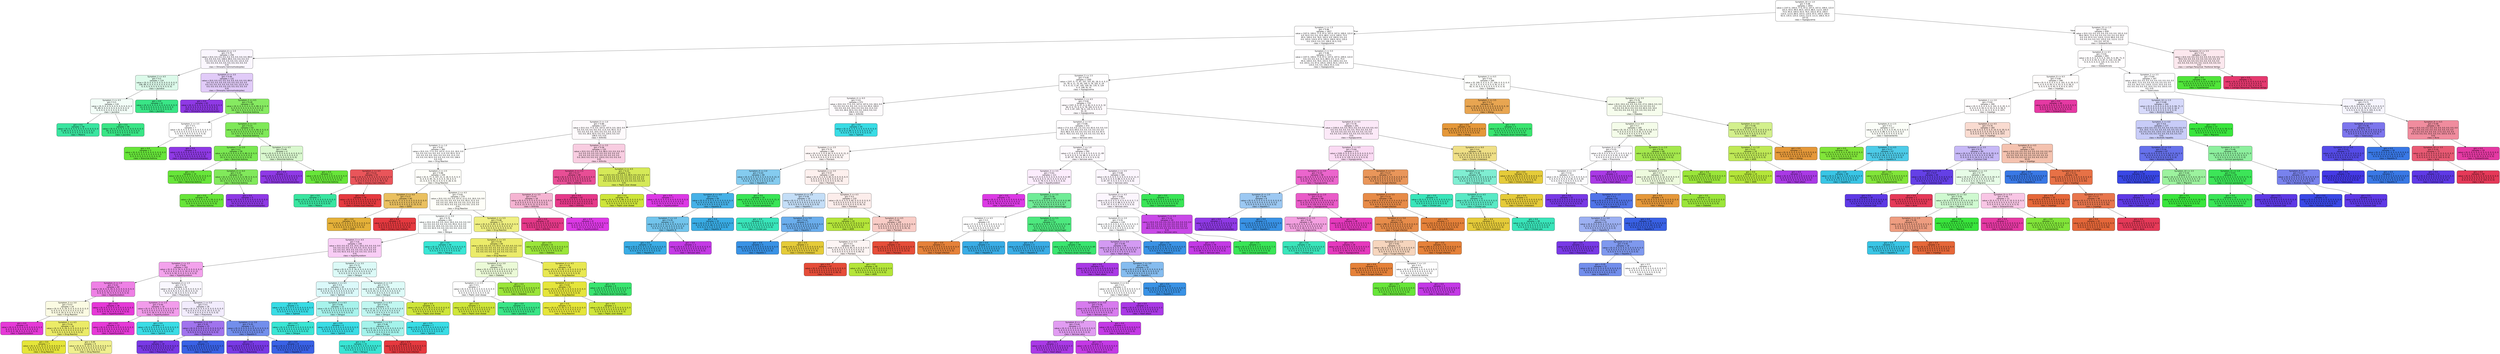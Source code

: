 digraph Tree {
node [shape=box, style="filled, rounded", color="black", fontname="helvetica"] ;
edge [fontname="helvetica"] ;
0 [label="Symptom_10 <= 1.0\ngini = 0.98\nsamples = 2655\nvalue = [107.0, 100.0, 77.0, 97.0, 107.0, 107.0, 109.0, 122.0\n101.0, 93.0, 99.0, 84.0, 103.0, 88.0, 112.0, 100.0\n75.0, 95.0, 100.0, 93.0, 76.0, 102.0, 87.0, 100.0\n110.0, 113.0, 89.0, 103.0, 124.0, 97.0, 105.0, 104.0\n92.0, 135.0, 125.0, 124.0, 112.0, 111.0, 106.0, 91.0\n107.0]\nclass = Hypoglycemia", fillcolor="#ffffff"] ; 1 [label="Symptom_1 <= 1.5\ngini = 0.96\nsamples = 1827\nvalue = [107.0, 100.0, 77.0, 97.0, 107.0, 107.0, 109.0, 122.0\n0.0, 93.0, 0.0, 0.0, 32.0, 88.0, 112.0, 100.0, 75.0\n95.0, 100.0, 0.0, 76.0, 102.0, 0.0, 100.0, 0.0, 0.0\n0.0, 103.0, 124.0, 97.0, 105.0, 104.0, 92.0, 135.0\n0.0, 124.0, 0.0, 0.0, 106.0, 91.0, 0.0]\nclass = Hypoglycemia", fillcolor="#fffeff"] ;
0 -> 1 [labeldistance=2.5, labelangle=45, headlabel="True"] ;
2 [label="Symptom_6 <= 1.5\ngini = 0.75\nsamples = 256\nvalue = [0.0, 0.0, 0.0, 0.0, 0.0, 0.0, 0.0, 0.0, 0.0, 89.0\n0.0, 0.0, 0.0, 0.0, 108.0, 89.0, 0.0, 0.0, 0.0, 0.0\n0.0, 0.0, 0.0, 0.0, 0.0, 0.0, 0.0, 0.0, 121.0, 0.0\n0.0, 0.0, 0.0, 0.0, 0.0, 0.0, 0.0, 0.0, 0.0, 0.0\n0.0]\nclass = Dimorphic hemmorhoids(piles)", fillcolor="#faf6fe"] ;
1 -> 2 ;
3 [label="Symptom_2 <= 4.5\ngini = 0.5\nsamples = 124\nvalue = [0, 0, 0, 0, 0, 0, 0, 0, 0, 0, 0, 0, 0, 0\n108, 89, 0, 0, 0, 0, 0, 0, 0, 0, 0, 0, 0, 0\n0, 0, 0, 0, 0, 0, 0, 0, 0, 0, 0, 0, 0]\nclass = Jaundice", fillcolor="#dcfaea"] ;
2 -> 3 ;
4 [label="Symptom_3 <= 4.5\ngini = 0.5\nsamples = 116\nvalue = [0, 0, 0, 0, 0, 0, 0, 0, 0, 0, 0, 0, 0, 0\n95, 89, 0, 0, 0, 0, 0, 0, 0, 0, 0, 0, 0, 0\n0, 0, 0, 0, 0, 0, 0, 0, 0, 0, 0, 0, 0]\nclass = Jaundice", fillcolor="#f2fdf7"] ;
3 -> 4 ;
5 [label="gini = 0.0\nsamples = 58\nvalue = [0, 0, 0, 0, 0, 0, 0, 0, 0, 0, 0, 0, 0, 0\n0, 89, 0, 0, 0, 0, 0, 0, 0, 0, 0, 0, 0, 0\n0, 0, 0, 0, 0, 0, 0, 0, 0, 0, 0, 0, 0]\nclass = Malaria", fillcolor="#39e5a0"] ;
4 -> 5 ;
6 [label="gini = 0.0\nsamples = 58\nvalue = [0, 0, 0, 0, 0, 0, 0, 0, 0, 0, 0, 0, 0, 0\n95, 0, 0, 0, 0, 0, 0, 0, 0, 0, 0, 0, 0, 0\n0, 0, 0, 0, 0, 0, 0, 0, 0, 0, 0, 0, 0]\nclass = Jaundice", fillcolor="#39e586"] ;
4 -> 6 ;
7 [label="gini = 0.0\nsamples = 8\nvalue = [0, 0, 0, 0, 0, 0, 0, 0, 0, 0, 0, 0, 0, 0\n13, 0, 0, 0, 0, 0, 0, 0, 0, 0, 0, 0, 0, 0\n0, 0, 0, 0, 0, 0, 0, 0, 0, 0, 0, 0, 0]\nclass = Jaundice", fillcolor="#39e586"] ;
3 -> 7 ;
8 [label="Symptom_4 <= 3.5\ngini = 0.49\nsamples = 132\nvalue = [0.0, 0.0, 0.0, 0.0, 0.0, 0.0, 0.0, 0.0, 0.0, 89.0\n0.0, 0.0, 0.0, 0.0, 0.0, 0.0, 0.0, 0.0, 0.0, 0.0\n0.0, 0.0, 0.0, 0.0, 0.0, 0.0, 0.0, 0.0, 121.0, 0.0\n0.0, 0.0, 0.0, 0.0, 0.0, 0.0, 0.0, 0.0, 0.0, 0.0\n0.0]\nclass = Dimorphic hemmorhoids(piles)", fillcolor="#e1cbf8"] ;
2 -> 8 ;
9 [label="gini = 0.0\nsamples = 63\nvalue = [0, 0, 0, 0, 0, 0, 0, 0, 0, 0, 0, 0, 0, 0\n0, 0, 0, 0, 0, 0, 0, 0, 0, 0, 0, 0, 0, 0\n103, 0, 0, 0, 0, 0, 0, 0, 0, 0, 0, 0, 0]\nclass = Dimorphic hemmorhoids(piles)", fillcolor="#8f39e5"] ;
8 -> 9 ;
10 [label="Symptom_2 <= 4.5\ngini = 0.28\nsamples = 69\nvalue = [0, 0, 0, 0, 0, 0, 0, 0, 0, 89, 0, 0, 0, 0\n0, 0, 0, 0, 0, 0, 0, 0, 0, 0, 0, 0, 0, 0\n18, 0, 0, 0, 0, 0, 0, 0, 0, 0, 0, 0, 0]\nclass = Bronchial Asthma", fillcolor="#86ea61"] ;
8 -> 10 ;
11 [label="Symptom_2 <= 3.5\ngini = 0.5\nsamples = 7\nvalue = [0, 0, 0, 0, 0, 0, 0, 0, 0, 5, 0, 0, 0, 0\n0, 0, 0, 0, 0, 0, 0, 0, 0, 0, 0, 0, 0, 0\n5, 0, 0, 0, 0, 0, 0, 0, 0, 0, 0, 0, 0]\nclass = Bronchial Asthma", fillcolor="#ffffff"] ;
10 -> 11 ;
12 [label="gini = 0.0\nsamples = 3\nvalue = [0, 0, 0, 0, 0, 0, 0, 0, 0, 5, 0, 0, 0, 0\n0, 0, 0, 0, 0, 0, 0, 0, 0, 0, 0, 0, 0, 0\n0, 0, 0, 0, 0, 0, 0, 0, 0, 0, 0, 0, 0]\nclass = Bronchial Asthma", fillcolor="#67e539"] ;
11 -> 12 ;
13 [label="gini = 0.0\nsamples = 4\nvalue = [0, 0, 0, 0, 0, 0, 0, 0, 0, 0, 0, 0, 0, 0\n0, 0, 0, 0, 0, 0, 0, 0, 0, 0, 0, 0, 0, 0\n5, 0, 0, 0, 0, 0, 0, 0, 0, 0, 0, 0, 0]\nclass = Dimorphic hemmorhoids(piles)", fillcolor="#8f39e5"] ;
11 -> 13 ;
14 [label="Symptom_3 <= 3.5\ngini = 0.23\nsamples = 62\nvalue = [0, 0, 0, 0, 0, 0, 0, 0, 0, 84, 0, 0, 0, 0\n0, 0, 0, 0, 0, 0, 0, 0, 0, 0, 0, 0, 0, 0\n13, 0, 0, 0, 0, 0, 0, 0, 0, 0, 0, 0, 0]\nclass = Bronchial Asthma", fillcolor="#7fe958"] ;
10 -> 14 ;
15 [label="Symptom_7 <= 2.0\ngini = 0.2\nsamples = 58\nvalue = [0, 0, 0, 0, 0, 0, 0, 0, 0, 80, 0, 0, 0, 0\n0, 0, 0, 0, 0, 0, 0, 0, 0, 0, 0, 0, 0, 0\n10, 0, 0, 0, 0, 0, 0, 0, 0, 0, 0, 0, 0]\nclass = Bronchial Asthma", fillcolor="#7ae852"] ;
14 -> 15 ;
16 [label="gini = 0.0\nsamples = 14\nvalue = [0, 0, 0, 0, 0, 0, 0, 0, 0, 21, 0, 0, 0, 0\n0, 0, 0, 0, 0, 0, 0, 0, 0, 0, 0, 0, 0, 0\n0, 0, 0, 0, 0, 0, 0, 0, 0, 0, 0, 0, 0]\nclass = Bronchial Asthma", fillcolor="#67e539"] ;
15 -> 16 ;
17 [label="Symptom_4 <= 6.0\ngini = 0.25\nsamples = 44\nvalue = [0, 0, 0, 0, 0, 0, 0, 0, 0, 59, 0, 0, 0, 0\n0, 0, 0, 0, 0, 0, 0, 0, 0, 0, 0, 0, 0, 0\n10, 0, 0, 0, 0, 0, 0, 0, 0, 0, 0, 0, 0]\nclass = Bronchial Asthma", fillcolor="#81e95b"] ;
15 -> 17 ;
18 [label="gini = 0.0\nsamples = 39\nvalue = [0, 0, 0, 0, 0, 0, 0, 0, 0, 59, 0, 0, 0, 0\n0, 0, 0, 0, 0, 0, 0, 0, 0, 0, 0, 0, 0, 0\n0, 0, 0, 0, 0, 0, 0, 0, 0, 0, 0, 0, 0]\nclass = Bronchial Asthma", fillcolor="#67e539"] ;
17 -> 18 ;
19 [label="gini = 0.0\nsamples = 5\nvalue = [0, 0, 0, 0, 0, 0, 0, 0, 0, 0, 0, 0, 0, 0\n0, 0, 0, 0, 0, 0, 0, 0, 0, 0, 0, 0, 0, 0\n10, 0, 0, 0, 0, 0, 0, 0, 0, 0, 0, 0, 0]\nclass = Dimorphic hemmorhoids(piles)", fillcolor="#8f39e5"] ;
17 -> 19 ;
20 [label="Symptom_3 <= 4.5\ngini = 0.49\nsamples = 4\nvalue = [0, 0, 0, 0, 0, 0, 0, 0, 0, 4, 0, 0, 0, 0\n0, 0, 0, 0, 0, 0, 0, 0, 0, 0, 0, 0, 0, 0\n3, 0, 0, 0, 0, 0, 0, 0, 0, 0, 0, 0, 0]\nclass = Bronchial Asthma", fillcolor="#d9f8ce"] ;
14 -> 20 ;
21 [label="gini = 0.0\nsamples = 2\nvalue = [0, 0, 0, 0, 0, 0, 0, 0, 0, 0, 0, 0, 0, 0\n0, 0, 0, 0, 0, 0, 0, 0, 0, 0, 0, 0, 0, 0\n3, 0, 0, 0, 0, 0, 0, 0, 0, 0, 0, 0, 0]\nclass = Dimorphic hemmorhoids(piles)", fillcolor="#8f39e5"] ;
20 -> 21 ;
22 [label="gini = 0.0\nsamples = 2\nvalue = [0, 0, 0, 0, 0, 0, 0, 0, 0, 4, 0, 0, 0, 0\n0, 0, 0, 0, 0, 0, 0, 0, 0, 0, 0, 0, 0, 0\n0, 0, 0, 0, 0, 0, 0, 0, 0, 0, 0, 0, 0]\nclass = Bronchial Asthma", fillcolor="#67e539"] ;
20 -> 22 ;
23 [label="Symptom_2 <= 5.5\ngini = 0.96\nsamples = 1571\nvalue = [107.0, 100.0, 77.0, 97.0, 107.0, 107.0, 109.0, 122.0\n0.0, 4.0, 0.0, 0.0, 32.0, 88.0, 4.0, 11.0, 75.0\n95.0, 100.0, 0.0, 76.0, 102.0, 0.0, 100.0, 0.0, 0.0\n0.0, 103.0, 3.0, 97.0, 105.0, 104.0, 92.0, 135.0, 0.0\n124.0, 0.0, 0.0, 106.0, 91.0, 0.0]\nclass = Hypoglycemia", fillcolor="#fffeff"] ;
1 -> 23 ;
24 [label="Symptom_5 <= 2.5\ngini = 0.95\nsamples = 1305\nvalue = [107, 0, 77, 97, 107, 107, 82, 18, 0, 4, 0, 0\n32, 78, 4, 11, 75, 95, 100, 0, 76, 102, 0, 19\n0, 0, 0, 21, 3, 87, 105, 104, 92, 135, 0, 124\n0, 0, 106, 91, 0]\nclass = Hypoglycemia", fillcolor="#fffeff"] ;
23 -> 24 ;
25 [label="Symptom_4 <= 6.5\ngini = 0.9\nsamples = 572\nvalue = [0.0, 0.0, 77.0, 0.0, 107.0, 107.0, 0.0, 18.0, 0.0\n0.0, 0.0, 0.0, 0.0, 9.0, 4.0, 11.0, 0.0, 95.0, 100.0\n0.0, 0.0, 0.0, 0.0, 19.0, 0.0, 0.0, 0.0, 21.0, 0.0\n0.0, 0.0, 26.0, 92.0, 0.0, 0.0, 124.0, 0.0, 0.0\n106.0, 0.0, 0.0]\nclass = Arthritis", fillcolor="#fefbfd"] ;
24 -> 25 ;
26 [label="Symptom_5 <= 1.0\ngini = 0.89\nsamples = 527\nvalue = [0.0, 0.0, 77.0, 0.0, 107.0, 107.0, 0.0, 18.0, 0.0\n0.0, 0.0, 0.0, 0.0, 9.0, 4.0, 11.0, 0.0, 95.0, 31.0\n0.0, 0.0, 0.0, 0.0, 19.0, 0.0, 0.0, 0.0, 21.0, 0.0\n0.0, 0.0, 26.0, 92.0, 0.0, 0.0, 124.0, 0.0, 0.0\n106.0, 0.0, 0.0]\nclass = Arthritis", fillcolor="#fefafc"] ;
25 -> 26 ;
27 [label="Symptom_3 <= 1.0\ngini = 0.87\nsamples = 392\nvalue = [0.0, 0.0, 77.0, 0.0, 107.0, 21.0, 0.0, 18.0, 0.0\n0.0, 0.0, 0.0, 0.0, 9.0, 4.0, 11.0, 0.0, 95.0, 31.0\n0.0, 0.0, 0.0, 0.0, 19.0, 0.0, 0.0, 0.0, 21.0, 0.0\n0.0, 0.0, 0.0, 92.0, 0.0, 0.0, 0.0, 0.0, 0.0, 106.0\n0.0, 0.0]\nclass = Drug Reaction", fillcolor="#ffffff"] ;
26 -> 27 ;
28 [label="Symptom_1 <= 4.5\ngini = 0.22\nsamples = 53\nvalue = [0, 0, 0, 0, 0, 0, 0, 0, 0, 0, 0, 0, 0, 0\n0, 11, 0, 0, 0, 0, 0, 0, 0, 0, 0, 0, 0, 0\n0, 0, 0, 0, 0, 0, 0, 0, 0, 0, 78, 0, 0]\nclass = Urinary tract infection", fillcolor="#e9555a"] ;
27 -> 28 ;
29 [label="gini = 0.0\nsamples = 7\nvalue = [0, 0, 0, 0, 0, 0, 0, 0, 0, 0, 0, 0, 0, 0\n0, 11, 0, 0, 0, 0, 0, 0, 0, 0, 0, 0, 0, 0\n0, 0, 0, 0, 0, 0, 0, 0, 0, 0, 0, 0, 0]\nclass = Malaria", fillcolor="#39e5a0"] ;
28 -> 29 ;
30 [label="gini = 0.0\nsamples = 46\nvalue = [0, 0, 0, 0, 0, 0, 0, 0, 0, 0, 0, 0, 0, 0\n0, 0, 0, 0, 0, 0, 0, 0, 0, 0, 0, 0, 0, 0\n0, 0, 0, 0, 0, 0, 0, 0, 0, 0, 78, 0, 0]\nclass = Urinary tract infection", fillcolor="#e5393f"] ;
28 -> 30 ;
31 [label="Symptom_2 <= 2.5\ngini = 0.86\nsamples = 339\nvalue = [0, 0, 77, 0, 107, 21, 0, 18, 0, 0, 0, 0, 0\n9, 4, 0, 0, 95, 31, 0, 0, 0, 0, 19, 0, 0, 0\n21, 0, 0, 0, 0, 92, 0, 0, 0, 0, 0, 28, 0, 0]\nclass = Drug Reaction", fillcolor="#fefef9"] ;
27 -> 31 ;
32 [label="Symptom_3 <= 4.0\ngini = 0.27\nsamples = 60\nvalue = [0, 0, 77, 0, 0, 0, 0, 0, 0, 0, 0, 0, 0, 0\n0, 0, 0, 0, 0, 0, 0, 0, 0, 0, 0, 0, 0, 0\n0, 0, 0, 0, 0, 0, 0, 0, 0, 0, 15, 0, 0]\nclass = GERD", fillcolor="#eac060"] ;
31 -> 32 ;
33 [label="gini = 0.0\nsamples = 52\nvalue = [0, 0, 77, 0, 0, 0, 0, 0, 0, 0, 0, 0, 0, 0\n0, 0, 0, 0, 0, 0, 0, 0, 0, 0, 0, 0, 0, 0\n0, 0, 0, 0, 0, 0, 0, 0, 0, 0, 0, 0, 0]\nclass = GERD", fillcolor="#e5b139"] ;
32 -> 33 ;
34 [label="gini = 0.0\nsamples = 8\nvalue = [0, 0, 0, 0, 0, 0, 0, 0, 0, 0, 0, 0, 0, 0\n0, 0, 0, 0, 0, 0, 0, 0, 0, 0, 0, 0, 0, 0\n0, 0, 0, 0, 0, 0, 0, 0, 0, 0, 15, 0, 0]\nclass = Urinary tract infection", fillcolor="#e5393f"] ;
32 -> 34 ;
35 [label="Symptom_2 <= 4.5\ngini = 0.83\nsamples = 279\nvalue = [0.0, 0.0, 0.0, 0.0, 107.0, 21.0, 0.0, 18.0, 0.0, 0.0\n0.0, 0.0, 0.0, 9.0, 4.0, 0.0, 0.0, 95.0, 31.0, 0.0\n0.0, 0.0, 0.0, 19.0, 0.0, 0.0, 0.0, 21.0, 0.0, 0.0\n0.0, 0.0, 92.0, 0.0, 0.0, 0.0, 0.0, 0.0, 13.0, 0.0\n0.0]\nclass = Drug Reaction", fillcolor="#fefef8"] ;
31 -> 35 ;
36 [label="Symptom_4 <= 5.5\ngini = 0.79\nsamples = 202\nvalue = [0.0, 0.0, 0.0, 0.0, 24.0, 16.0, 0.0, 0.0, 0.0, 0.0\n0.0, 0.0, 0.0, 0.0, 0.0, 0.0, 0.0, 95.0, 31.0, 0.0\n0.0, 0.0, 0.0, 19.0, 0.0, 0.0, 0.0, 21.0, 0.0, 0.0\n0.0, 0.0, 92.0, 0.0, 0.0, 0.0, 0.0, 0.0, 13.0, 0.0\n0.0]\nclass = Dengue", fillcolor="#fcfffe"] ;
35 -> 36 ;
37 [label="Symptom_3 <= 4.5\ngini = 0.8\nsamples = 158\nvalue = [0.0, 0.0, 0.0, 0.0, 24.0, 16.0, 0.0, 0.0, 0.0, 0.0\n0.0, 0.0, 0.0, 0.0, 0.0, 0.0, 0.0, 37.0, 31.0, 0.0\n0.0, 0.0, 0.0, 19.0, 0.0, 0.0, 0.0, 21.0, 0.0, 0.0\n0.0, 0.0, 92.0, 0.0, 0.0, 0.0, 0.0, 0.0, 13.0, 0.0\n0.0]\nclass = Hyperthyroidism", fillcolor="#f8cdf5"] ;
36 -> 37 ;
38 [label="Symptom_2 <= 3.5\ngini = 0.65\nsamples = 102\nvalue = [0, 0, 0, 0, 24, 0, 0, 0, 0, 0, 0, 0, 0, 0\n0, 0, 0, 4, 9, 0, 0, 0, 0, 19, 0, 0, 0, 21\n0, 0, 0, 0, 92, 0, 0, 0, 0, 0, 0, 0, 0]\nclass = Hyperthyroidism", fillcolor="#f3a2ec"] ;
37 -> 38 ;
39 [label="Symptom_4 <= 1.0\ngini = 0.42\nsamples = 60\nvalue = [0, 0, 0, 0, 24, 0, 0, 0, 0, 0, 0, 0, 0, 0\n0, 0, 0, 4, 0, 0, 0, 0, 0, 0, 0, 0, 0, 0\n0, 0, 0, 0, 74, 0, 0, 0, 0, 0, 0, 0, 0]\nclass = Hyperthyroidism", fillcolor="#ee80e5"] ;
38 -> 39 ;
40 [label="Symptom_3 <= 3.0\ngini = 0.57\nsamples = 24\nvalue = [0, 0, 0, 0, 24, 0, 0, 0, 0, 0, 0, 0, 0, 0\n0, 0, 0, 4, 0, 0, 0, 0, 0, 0, 0, 0, 0, 0\n0, 0, 0, 0, 20, 0, 0, 0, 0, 0, 0, 0, 0]\nclass = Drug Reaction", fillcolor="#fbfbe3"] ;
39 -> 40 ;
41 [label="gini = 0.0\nsamples = 8\nvalue = [0, 0, 0, 0, 0, 0, 0, 0, 0, 0, 0, 0, 0, 0\n0, 0, 0, 0, 0, 0, 0, 0, 0, 0, 0, 0, 0, 0\n0, 0, 0, 0, 18, 0, 0, 0, 0, 0, 0, 0, 0]\nclass = Hyperthyroidism", fillcolor="#e539d7"] ;
40 -> 41 ;
42 [label="Symptom_1 <= 4.5\ngini = 0.34\nsamples = 16\nvalue = [0, 0, 0, 0, 24, 0, 0, 0, 0, 0, 0, 0, 0, 0\n0, 0, 0, 4, 0, 0, 0, 0, 0, 0, 0, 0, 0, 0\n0, 0, 0, 0, 2, 0, 0, 0, 0, 0, 0, 0, 0]\nclass = Drug Reaction", fillcolor="#ebeb67"] ;
40 -> 42 ;
43 [label="gini = 0.0\nsamples = 7\nvalue = [0, 0, 0, 0, 12, 0, 0, 0, 0, 0, 0, 0, 0, 0\n0, 0, 0, 0, 0, 0, 0, 0, 0, 0, 0, 0, 0, 0\n0, 0, 0, 0, 0, 0, 0, 0, 0, 0, 0, 0, 0]\nclass = Drug Reaction", fillcolor="#e5e539"] ;
42 -> 43 ;
44 [label="gini = 0.49\nsamples = 9\nvalue = [0, 0, 0, 0, 12, 0, 0, 0, 0, 0, 0, 0, 0, 0\n0, 0, 0, 4, 0, 0, 0, 0, 0, 0, 0, 0, 0, 0\n0, 0, 0, 0, 2, 0, 0, 0, 0, 0, 0, 0, 0]\nclass = Drug Reaction", fillcolor="#f0f08e"] ;
42 -> 44 ;
45 [label="gini = 0.0\nsamples = 36\nvalue = [0, 0, 0, 0, 0, 0, 0, 0, 0, 0, 0, 0, 0, 0\n0, 0, 0, 0, 0, 0, 0, 0, 0, 0, 0, 0, 0, 0\n0, 0, 0, 0, 54, 0, 0, 0, 0, 0, 0, 0, 0]\nclass = Hyperthyroidism", fillcolor="#e539d7"] ;
39 -> 45 ;
46 [label="Symptom_4 <= 1.5\ngini = 0.73\nsamples = 42\nvalue = [0, 0, 0, 0, 0, 0, 0, 0, 0, 0, 0, 0, 0, 0\n0, 0, 0, 0, 9, 0, 0, 0, 0, 19, 0, 0, 0, 21\n0, 0, 0, 0, 18, 0, 0, 0, 0, 0, 0, 0, 0]\nclass = Pneumonia", fillcolor="#f9f7fe"] ;
38 -> 46 ;
47 [label="Symptom_3 <= 2.5\ngini = 0.44\nsamples = 16\nvalue = [0, 0, 0, 0, 0, 0, 0, 0, 0, 0, 0, 0, 0, 0\n0, 0, 0, 0, 9, 0, 0, 0, 0, 0, 0, 0, 0, 0\n0, 0, 0, 0, 18, 0, 0, 0, 0, 0, 0, 0, 0]\nclass = Hyperthyroidism", fillcolor="#f29ceb"] ;
46 -> 47 ;
48 [label="gini = 0.0\nsamples = 12\nvalue = [0, 0, 0, 0, 0, 0, 0, 0, 0, 0, 0, 0, 0, 0\n0, 0, 0, 0, 0, 0, 0, 0, 0, 0, 0, 0, 0, 0\n0, 0, 0, 0, 18, 0, 0, 0, 0, 0, 0, 0, 0]\nclass = Hyperthyroidism", fillcolor="#e539d7"] ;
47 -> 48 ;
49 [label="gini = 0.0\nsamples = 4\nvalue = [0, 0, 0, 0, 0, 0, 0, 0, 0, 0, 0, 0, 0, 0\n0, 0, 0, 0, 9, 0, 0, 0, 0, 0, 0, 0, 0, 0\n0, 0, 0, 0, 0, 0, 0, 0, 0, 0, 0, 0, 0]\nclass = Typhoid", fillcolor="#39dce5"] ;
47 -> 49 ;
50 [label="Symptom_1 <= 5.0\ngini = 0.5\nsamples = 26\nvalue = [0, 0, 0, 0, 0, 0, 0, 0, 0, 0, 0, 0, 0, 0\n0, 0, 0, 0, 0, 0, 0, 0, 0, 19, 0, 0, 0, 21\n0, 0, 0, 0, 0, 0, 0, 0, 0, 0, 0, 0, 0]\nclass = Pneumonia", fillcolor="#f2ecfd"] ;
46 -> 50 ;
51 [label="Symptom_3 <= 3.0\ngini = 0.35\nsamples = 15\nvalue = [0, 0, 0, 0, 0, 0, 0, 0, 0, 0, 0, 0, 0, 0\n0, 0, 0, 0, 0, 0, 0, 0, 0, 5, 0, 0, 0, 17\n0, 0, 0, 0, 0, 0, 0, 0, 0, 0, 0, 0, 0]\nclass = Pneumonia", fillcolor="#a073ed"] ;
50 -> 51 ;
52 [label="gini = 0.0\nsamples = 10\nvalue = [0, 0, 0, 0, 0, 0, 0, 0, 0, 0, 0, 0, 0, 0\n0, 0, 0, 0, 0, 0, 0, 0, 0, 0, 0, 0, 0, 17\n0, 0, 0, 0, 0, 0, 0, 0, 0, 0, 0, 0, 0]\nclass = Pneumonia", fillcolor="#7839e5"] ;
51 -> 52 ;
53 [label="gini = 0.0\nsamples = 5\nvalue = [0, 0, 0, 0, 0, 0, 0, 0, 0, 0, 0, 0, 0, 0\n0, 0, 0, 0, 0, 0, 0, 0, 0, 5, 0, 0, 0, 0\n0, 0, 0, 0, 0, 0, 0, 0, 0, 0, 0, 0, 0]\nclass = Hepatitis E", fillcolor="#3961e5"] ;
51 -> 53 ;
54 [label="Symptom_3 <= 3.0\ngini = 0.35\nsamples = 11\nvalue = [0, 0, 0, 0, 0, 0, 0, 0, 0, 0, 0, 0, 0, 0\n0, 0, 0, 0, 0, 0, 0, 0, 0, 14, 0, 0, 0, 4\n0, 0, 0, 0, 0, 0, 0, 0, 0, 0, 0, 0, 0]\nclass = Hepatitis E", fillcolor="#728eec"] ;
50 -> 54 ;
55 [label="gini = 0.0\nsamples = 3\nvalue = [0, 0, 0, 0, 0, 0, 0, 0, 0, 0, 0, 0, 0, 0\n0, 0, 0, 0, 0, 0, 0, 0, 0, 0, 0, 0, 0, 4\n0, 0, 0, 0, 0, 0, 0, 0, 0, 0, 0, 0, 0]\nclass = Pneumonia", fillcolor="#7839e5"] ;
54 -> 55 ;
56 [label="gini = 0.0\nsamples = 8\nvalue = [0, 0, 0, 0, 0, 0, 0, 0, 0, 0, 0, 0, 0, 0\n0, 0, 0, 0, 0, 0, 0, 0, 0, 14, 0, 0, 0, 0\n0, 0, 0, 0, 0, 0, 0, 0, 0, 0, 0, 0, 0]\nclass = Hepatitis E", fillcolor="#3961e5"] ;
54 -> 56 ;
57 [label="Symptom_2 <= 3.5\ngini = 0.72\nsamples = 56\nvalue = [0, 0, 0, 0, 0, 16, 0, 0, 0, 0, 0, 0, 0, 0\n0, 0, 0, 33, 22, 0, 0, 0, 0, 0, 0, 0, 0, 0\n0, 0, 0, 0, 0, 0, 0, 0, 0, 0, 13, 0, 0]\nclass = Dengue", fillcolor="#dcfaf7"] ;
37 -> 57 ;
58 [label="Symptom_1 <= 4.5\ngini = 0.5\nsamples = 16\nvalue = [0, 0, 0, 0, 0, 0, 0, 0, 0, 0, 0, 0, 0, 0\n0, 0, 0, 9, 11, 0, 0, 0, 0, 0, 0, 0, 0, 0\n0, 0, 0, 0, 0, 0, 0, 0, 0, 0, 0, 0, 0]\nclass = Typhoid", fillcolor="#dbf9fa"] ;
57 -> 58 ;
59 [label="gini = 0.0\nsamples = 5\nvalue = [0, 0, 0, 0, 0, 0, 0, 0, 0, 0, 0, 0, 0, 0\n0, 0, 0, 0, 6, 0, 0, 0, 0, 0, 0, 0, 0, 0\n0, 0, 0, 0, 0, 0, 0, 0, 0, 0, 0, 0, 0]\nclass = Typhoid", fillcolor="#39dce5"] ;
58 -> 59 ;
60 [label="Symptom_3 <= 6.5\ngini = 0.46\nsamples = 11\nvalue = [0, 0, 0, 0, 0, 0, 0, 0, 0, 0, 0, 0, 0, 0\n0, 0, 0, 9, 5, 0, 0, 0, 0, 0, 0, 0, 0, 0\n0, 0, 0, 0, 0, 0, 0, 0, 0, 0, 0, 0, 0]\nclass = Dengue", fillcolor="#a7f3ec"] ;
58 -> 60 ;
61 [label="gini = 0.0\nsamples = 7\nvalue = [0, 0, 0, 0, 0, 0, 0, 0, 0, 0, 0, 0, 0, 0\n0, 0, 0, 9, 0, 0, 0, 0, 0, 0, 0, 0, 0, 0\n0, 0, 0, 0, 0, 0, 0, 0, 0, 0, 0, 0, 0]\nclass = Dengue", fillcolor="#39e5d4"] ;
60 -> 61 ;
62 [label="gini = 0.0\nsamples = 4\nvalue = [0, 0, 0, 0, 0, 0, 0, 0, 0, 0, 0, 0, 0, 0\n0, 0, 0, 0, 5, 0, 0, 0, 0, 0, 0, 0, 0, 0\n0, 0, 0, 0, 0, 0, 0, 0, 0, 0, 0, 0, 0]\nclass = Typhoid", fillcolor="#39dce5"] ;
60 -> 62 ;
63 [label="Symptom_4 <= 1.0\ngini = 0.73\nsamples = 40\nvalue = [0, 0, 0, 0, 0, 16, 0, 0, 0, 0, 0, 0, 0, 0\n0, 0, 0, 24, 11, 0, 0, 0, 0, 0, 0, 0, 0, 0\n0, 0, 0, 0, 0, 0, 0, 0, 0, 0, 13, 0, 0]\nclass = Dengue", fillcolor="#defbf8"] ;
57 -> 63 ;
64 [label="Symptom_3 <= 6.5\ngini = 0.62\nsamples = 31\nvalue = [0, 0, 0, 0, 0, 0, 0, 0, 0, 0, 0, 0, 0, 0\n0, 0, 0, 24, 11, 0, 0, 0, 0, 0, 0, 0, 0, 0\n0, 0, 0, 0, 0, 0, 0, 0, 0, 0, 13, 0, 0]\nclass = Dengue", fillcolor="#c1f7f1"] ;
63 -> 64 ;
65 [label="Symptom_1 <= 5.5\ngini = 0.46\nsamples = 24\nvalue = [0, 0, 0, 0, 0, 0, 0, 0, 0, 0, 0, 0, 0, 0\n0, 0, 0, 24, 0, 0, 0, 0, 0, 0, 0, 0, 0, 0\n0, 0, 0, 0, 0, 0, 0, 0, 0, 0, 13, 0, 0]\nclass = Dengue", fillcolor="#a4f3eb"] ;
64 -> 65 ;
66 [label="gini = 0.0\nsamples = 15\nvalue = [0, 0, 0, 0, 0, 0, 0, 0, 0, 0, 0, 0, 0, 0\n0, 0, 0, 24, 0, 0, 0, 0, 0, 0, 0, 0, 0, 0\n0, 0, 0, 0, 0, 0, 0, 0, 0, 0, 0, 0, 0]\nclass = Dengue", fillcolor="#39e5d4"] ;
65 -> 66 ;
67 [label="gini = 0.0\nsamples = 9\nvalue = [0, 0, 0, 0, 0, 0, 0, 0, 0, 0, 0, 0, 0, 0\n0, 0, 0, 0, 0, 0, 0, 0, 0, 0, 0, 0, 0, 0\n0, 0, 0, 0, 0, 0, 0, 0, 0, 0, 13, 0, 0]\nclass = Urinary tract infection", fillcolor="#e5393f"] ;
65 -> 67 ;
68 [label="gini = 0.0\nsamples = 7\nvalue = [0, 0, 0, 0, 0, 0, 0, 0, 0, 0, 0, 0, 0, 0\n0, 0, 0, 0, 11, 0, 0, 0, 0, 0, 0, 0, 0, 0\n0, 0, 0, 0, 0, 0, 0, 0, 0, 0, 0, 0, 0]\nclass = Typhoid", fillcolor="#39dce5"] ;
64 -> 68 ;
69 [label="gini = 0.0\nsamples = 9\nvalue = [0, 0, 0, 0, 0, 16, 0, 0, 0, 0, 0, 0, 0, 0\n0, 0, 0, 0, 0, 0, 0, 0, 0, 0, 0, 0, 0, 0\n0, 0, 0, 0, 0, 0, 0, 0, 0, 0, 0, 0, 0]\nclass = Peptic ulcer diseae", fillcolor="#cee539"] ;
63 -> 69 ;
70 [label="gini = 0.0\nsamples = 44\nvalue = [0, 0, 0, 0, 0, 0, 0, 0, 0, 0, 0, 0, 0, 0\n0, 0, 0, 58, 0, 0, 0, 0, 0, 0, 0, 0, 0, 0\n0, 0, 0, 0, 0, 0, 0, 0, 0, 0, 0, 0, 0]\nclass = Dengue", fillcolor="#39e5d4"] ;
36 -> 70 ;
71 [label="Symptom_1 <= 5.5\ngini = 0.48\nsamples = 77\nvalue = [0, 0, 0, 0, 83, 5, 0, 18, 0, 0, 0, 0, 0, 9\n4, 0, 0, 0, 0, 0, 0, 0, 0, 0, 0, 0, 0, 0\n0, 0, 0, 0, 0, 0, 0, 0, 0, 0, 0, 0, 0]\nclass = Drug Reaction", fillcolor="#eeee80"] ;
35 -> 71 ;
72 [label="Symptom_1 <= 3.5\ngini = 0.38\nsamples = 69\nvalue = [0.0, 0.0, 0.0, 0.0, 83.0, 5.0, 0.0, 6.0, 0.0, 0.0\n0.0, 0.0, 0.0, 9.0, 4.0, 0.0, 0.0, 0.0, 0.0, 0.0\n0.0, 0.0, 0.0, 0.0, 0.0, 0.0, 0.0, 0.0, 0.0, 0.0\n0.0, 0.0, 0.0, 0.0, 0.0, 0.0, 0.0, 0.0, 0.0, 0.0\n0.0]\nclass = Drug Reaction", fillcolor="#ebeb69"] ;
71 -> 72 ;
73 [label="Symptom_4 <= 3.0\ngini = 0.65\nsamples = 11\nvalue = [0, 0, 0, 0, 0, 4, 0, 6, 0, 0, 0, 0, 0, 0\n4, 0, 0, 0, 0, 0, 0, 0, 0, 0, 0, 0, 0, 0\n0, 0, 0, 0, 0, 0, 0, 0, 0, 0, 0, 0, 0]\nclass = Diabetes", fillcolor="#ebfad7"] ;
72 -> 73 ;
74 [label="Symptom_1 <= 2.5\ngini = 0.5\nsamples = 7\nvalue = [0, 0, 0, 0, 0, 4, 0, 0, 0, 0, 0, 0, 0, 0\n4, 0, 0, 0, 0, 0, 0, 0, 0, 0, 0, 0, 0, 0\n0, 0, 0, 0, 0, 0, 0, 0, 0, 0, 0, 0, 0]\nclass = Peptic ulcer diseae", fillcolor="#ffffff"] ;
73 -> 74 ;
75 [label="gini = 0.0\nsamples = 3\nvalue = [0, 0, 0, 0, 0, 4, 0, 0, 0, 0, 0, 0, 0, 0\n0, 0, 0, 0, 0, 0, 0, 0, 0, 0, 0, 0, 0, 0\n0, 0, 0, 0, 0, 0, 0, 0, 0, 0, 0, 0, 0]\nclass = Peptic ulcer diseae", fillcolor="#cee539"] ;
74 -> 75 ;
76 [label="gini = 0.0\nsamples = 4\nvalue = [0, 0, 0, 0, 0, 0, 0, 0, 0, 0, 0, 0, 0, 0\n4, 0, 0, 0, 0, 0, 0, 0, 0, 0, 0, 0, 0, 0\n0, 0, 0, 0, 0, 0, 0, 0, 0, 0, 0, 0, 0]\nclass = Jaundice", fillcolor="#39e586"] ;
74 -> 76 ;
77 [label="gini = 0.0\nsamples = 4\nvalue = [0, 0, 0, 0, 0, 0, 0, 6, 0, 0, 0, 0, 0, 0\n0, 0, 0, 0, 0, 0, 0, 0, 0, 0, 0, 0, 0, 0\n0, 0, 0, 0, 0, 0, 0, 0, 0, 0, 0, 0, 0]\nclass = Diabetes", fillcolor="#9ae539"] ;
73 -> 77 ;
78 [label="Symptom_4 <= 4.5\ngini = 0.19\nsamples = 58\nvalue = [0, 0, 0, 0, 83, 1, 0, 0, 0, 0, 0, 0, 0, 9\n0, 0, 0, 0, 0, 0, 0, 0, 0, 0, 0, 0, 0, 0\n0, 0, 0, 0, 0, 0, 0, 0, 0, 0, 0, 0, 0]\nclass = Drug Reaction", fillcolor="#e8e851"] ;
72 -> 78 ;
79 [label="Symptom_3 <= 4.5\ngini = 0.02\nsamples = 52\nvalue = [0, 0, 0, 0, 83, 1, 0, 0, 0, 0, 0, 0, 0, 0\n0, 0, 0, 0, 0, 0, 0, 0, 0, 0, 0, 0, 0, 0\n0, 0, 0, 0, 0, 0, 0, 0, 0, 0, 0, 0, 0]\nclass = Drug Reaction", fillcolor="#e5e53b"] ;
78 -> 79 ;
80 [label="gini = 0.0\nsamples = 51\nvalue = [0, 0, 0, 0, 83, 0, 0, 0, 0, 0, 0, 0, 0, 0\n0, 0, 0, 0, 0, 0, 0, 0, 0, 0, 0, 0, 0, 0\n0, 0, 0, 0, 0, 0, 0, 0, 0, 0, 0, 0, 0]\nclass = Drug Reaction", fillcolor="#e5e539"] ;
79 -> 80 ;
81 [label="gini = 0.0\nsamples = 1\nvalue = [0, 0, 0, 0, 0, 1, 0, 0, 0, 0, 0, 0, 0, 0\n0, 0, 0, 0, 0, 0, 0, 0, 0, 0, 0, 0, 0, 0\n0, 0, 0, 0, 0, 0, 0, 0, 0, 0, 0, 0, 0]\nclass = Peptic ulcer diseae", fillcolor="#cee539"] ;
79 -> 81 ;
82 [label="gini = 0.0\nsamples = 6\nvalue = [0, 0, 0, 0, 0, 0, 0, 0, 0, 0, 0, 0, 0, 9\n0, 0, 0, 0, 0, 0, 0, 0, 0, 0, 0, 0, 0, 0\n0, 0, 0, 0, 0, 0, 0, 0, 0, 0, 0, 0, 0]\nclass = Paralysis (brain hemorrhage)", fillcolor="#39e56f"] ;
78 -> 82 ;
83 [label="gini = 0.0\nsamples = 8\nvalue = [0, 0, 0, 0, 0, 0, 0, 12, 0, 0, 0, 0, 0, 0\n0, 0, 0, 0, 0, 0, 0, 0, 0, 0, 0, 0, 0, 0\n0, 0, 0, 0, 0, 0, 0, 0, 0, 0, 0, 0, 0]\nclass = Diabetes", fillcolor="#9ae539"] ;
71 -> 83 ;
84 [label="Symptom_2 <= 3.5\ngini = 0.58\nsamples = 135\nvalue = [0.0, 0.0, 0.0, 0.0, 0.0, 86.0, 0.0, 0.0, 0.0, 0.0\n0.0, 0.0, 0.0, 0.0, 0.0, 0.0, 0.0, 0.0, 0.0, 0.0\n0.0, 0.0, 0.0, 0.0, 0.0, 0.0, 0.0, 0.0, 0.0, 0.0\n0.0, 26.0, 0.0, 0.0, 0.0, 124.0, 0.0, 0.0, 0.0, 0.0\n0.0]\nclass = Arthritis", fillcolor="#f8cde1"] ;
26 -> 84 ;
85 [label="Symptom_3 <= 2.5\ngini = 0.17\nsamples = 80\nvalue = [0, 0, 0, 0, 0, 0, 0, 0, 0, 0, 0, 0, 0, 0\n0, 0, 0, 0, 0, 0, 0, 0, 0, 0, 0, 0, 0, 0\n0, 0, 0, 13, 0, 0, 0, 124, 0, 0, 0, 0, 0]\nclass = Arthritis", fillcolor="#e84e95"] ;
84 -> 85 ;
86 [label="Symptom_4 <= 3.5\ngini = 0.47\nsamples = 18\nvalue = [0, 0, 0, 0, 0, 0, 0, 0, 0, 0, 0, 0, 0, 0\n0, 0, 0, 0, 0, 0, 0, 0, 0, 0, 0, 0, 0, 0\n0, 0, 0, 13, 0, 0, 0, 21, 0, 0, 0, 0, 0]\nclass = Arthritis", fillcolor="#f5b4d2"] ;
85 -> 86 ;
87 [label="gini = 0.0\nsamples = 10\nvalue = [0, 0, 0, 0, 0, 0, 0, 0, 0, 0, 0, 0, 0, 0\n0, 0, 0, 0, 0, 0, 0, 0, 0, 0, 0, 0, 0, 0\n0, 0, 0, 0, 0, 0, 0, 21, 0, 0, 0, 0, 0]\nclass = Arthritis", fillcolor="#e53989"] ;
86 -> 87 ;
88 [label="gini = 0.0\nsamples = 8\nvalue = [0, 0, 0, 0, 0, 0, 0, 0, 0, 0, 0, 0, 0, 0\n0, 0, 0, 0, 0, 0, 0, 0, 0, 0, 0, 0, 0, 0\n0, 0, 0, 13, 0, 0, 0, 0, 0, 0, 0, 0, 0]\nclass = Hypothyroidism", fillcolor="#dc39e5"] ;
86 -> 88 ;
89 [label="gini = 0.0\nsamples = 62\nvalue = [0, 0, 0, 0, 0, 0, 0, 0, 0, 0, 0, 0, 0, 0\n0, 0, 0, 0, 0, 0, 0, 0, 0, 0, 0, 0, 0, 0\n0, 0, 0, 0, 0, 0, 0, 103, 0, 0, 0, 0, 0]\nclass = Arthritis", fillcolor="#e53989"] ;
85 -> 89 ;
90 [label="Symptom_2 <= 4.5\ngini = 0.23\nsamples = 55\nvalue = [0.0, 0.0, 0.0, 0.0, 0.0, 86.0, 0.0, 0.0, 0.0, 0.0\n0.0, 0.0, 0.0, 0.0, 0.0, 0.0, 0.0, 0.0, 0.0, 0.0\n0.0, 0.0, 0.0, 0.0, 0.0, 0.0, 0.0, 0.0, 0.0, 0.0\n0.0, 13.0, 0.0, 0.0, 0.0, 0.0, 0.0, 0.0, 0.0, 0.0\n0.0]\nclass = Peptic ulcer diseae", fillcolor="#d5e957"] ;
84 -> 90 ;
91 [label="gini = 0.0\nsamples = 48\nvalue = [0, 0, 0, 0, 0, 86, 0, 0, 0, 0, 0, 0, 0, 0\n0, 0, 0, 0, 0, 0, 0, 0, 0, 0, 0, 0, 0, 0\n0, 0, 0, 0, 0, 0, 0, 0, 0, 0, 0, 0, 0]\nclass = Peptic ulcer diseae", fillcolor="#cee539"] ;
90 -> 91 ;
92 [label="gini = 0.0\nsamples = 7\nvalue = [0, 0, 0, 0, 0, 0, 0, 0, 0, 0, 0, 0, 0, 0\n0, 0, 0, 0, 0, 0, 0, 0, 0, 0, 0, 0, 0, 0\n0, 0, 0, 13, 0, 0, 0, 0, 0, 0, 0, 0, 0]\nclass = Hypothyroidism", fillcolor="#dc39e5"] ;
90 -> 92 ;
93 [label="gini = 0.0\nsamples = 45\nvalue = [0, 0, 0, 0, 0, 0, 0, 0, 0, 0, 0, 0, 0, 0\n0, 0, 0, 0, 69, 0, 0, 0, 0, 0, 0, 0, 0, 0\n0, 0, 0, 0, 0, 0, 0, 0, 0, 0, 0, 0, 0]\nclass = Typhoid", fillcolor="#39dce5"] ;
25 -> 93 ;
94 [label="Symptom_1 <= 4.5\ngini = 0.92\nsamples = 733\nvalue = [107, 0, 0, 97, 0, 0, 82, 0, 0, 4, 0, 0, 32\n69, 0, 0, 75, 0, 0, 0, 76, 102, 0, 0, 0, 0\n0, 0, 3, 87, 105, 78, 0, 135, 0, 0, 0, 0, 0\n91, 0]\nclass = Hypoglycemia", fillcolor="#fefafd"] ;
24 -> 94 ;
95 [label="Symptom_2 <= 4.5\ngini = 0.89\nsamples = 472\nvalue = [7.0, 0.0, 0.0, 2.0, 0.0, 0.0, 82.0, 0.0, 0.0, 0.0\n0.0, 0.0, 32.0, 69.0, 0.0, 0.0, 5.0, 0.0, 0.0, 0.0\n76.0, 96.0, 0.0, 0.0, 0.0, 0.0, 0.0, 0.0, 0.0, 87.0\n101.0, 78.0, 0.0, 0.0, 0.0, 0.0, 0.0, 0.0, 0.0, 91.0\n0.0]\nclass = Varicose veins", fillcolor="#fffdff"] ;
94 -> 95 ;
96 [label="Symptom_2 <= 3.5\ngini = 0.74\nsamples = 180\nvalue = [0, 0, 0, 2, 0, 0, 82, 0, 0, 0, 0, 0, 21, 0\n0, 0, 5, 0, 0, 0, 62, 8, 0, 0, 0, 0, 0, 0\n0, 0, 4, 0, 0, 0, 0, 0, 0, 0, 0, 91, 0]\nclass = Psoriasis", fillcolor="#fef7f6"] ;
95 -> 96 ;
97 [label="Symptom_9 <= 2.0\ngini = 0.43\nsamples = 60\nvalue = [0, 0, 0, 0, 0, 0, 0, 0, 0, 0, 0, 0, 21, 0\n0, 0, 0, 0, 0, 0, 62, 0, 0, 0, 0, 0, 0, 0\n0, 0, 4, 0, 0, 0, 0, 0, 0, 0, 0, 0, 0]\nclass = Hepatitis B", fillcolor="#84cbef"] ;
96 -> 97 ;
98 [label="Symptom_6 <= 4.0\ngini = 0.11\nsamples = 44\nvalue = [0, 0, 0, 0, 0, 0, 0, 0, 0, 0, 0, 0, 0, 0\n0, 0, 0, 0, 0, 0, 62, 0, 0, 0, 0, 0, 0, 0\n0, 0, 4, 0, 0, 0, 0, 0, 0, 0, 0, 0, 0]\nclass = Hepatitis B", fillcolor="#46b1e7"] ;
97 -> 98 ;
99 [label="Symptom_7 <= 1.0\ngini = 0.35\nsamples = 12\nvalue = [0, 0, 0, 0, 0, 0, 0, 0, 0, 0, 0, 0, 0, 0\n0, 0, 0, 0, 0, 0, 14, 0, 0, 0, 0, 0, 0, 0\n0, 0, 4, 0, 0, 0, 0, 0, 0, 0, 0, 0, 0]\nclass = Hepatitis B", fillcolor="#72c4ec"] ;
98 -> 99 ;
100 [label="gini = 0.0\nsamples = 10\nvalue = [0, 0, 0, 0, 0, 0, 0, 0, 0, 0, 0, 0, 0, 0\n0, 0, 0, 0, 0, 0, 14, 0, 0, 0, 0, 0, 0, 0\n0, 0, 0, 0, 0, 0, 0, 0, 0, 0, 0, 0, 0]\nclass = Hepatitis B", fillcolor="#39ace5"] ;
99 -> 100 ;
101 [label="gini = 0.0\nsamples = 2\nvalue = [0, 0, 0, 0, 0, 0, 0, 0, 0, 0, 0, 0, 0, 0\n0, 0, 0, 0, 0, 0, 0, 0, 0, 0, 0, 0, 0, 0\n0, 0, 4, 0, 0, 0, 0, 0, 0, 0, 0, 0, 0]\nclass = Varicose veins", fillcolor="#c339e5"] ;
99 -> 101 ;
102 [label="gini = 0.0\nsamples = 32\nvalue = [0, 0, 0, 0, 0, 0, 0, 0, 0, 0, 0, 0, 0, 0\n0, 0, 0, 0, 0, 0, 48, 0, 0, 0, 0, 0, 0, 0\n0, 0, 0, 0, 0, 0, 0, 0, 0, 0, 0, 0, 0]\nclass = Hepatitis B", fillcolor="#39ace5"] ;
98 -> 102 ;
103 [label="gini = 0.0\nsamples = 16\nvalue = [0, 0, 0, 0, 0, 0, 0, 0, 0, 0, 0, 0, 21, 0\n0, 0, 0, 0, 0, 0, 0, 0, 0, 0, 0, 0, 0, 0\n0, 0, 0, 0, 0, 0, 0, 0, 0, 0, 0, 0, 0]\nclass = Cervical spondylosis", fillcolor="#39e556"] ;
97 -> 103 ;
104 [label="Symptom_1 <= 3.5\ngini = 0.57\nsamples = 120\nvalue = [0, 0, 0, 2, 0, 0, 82, 0, 0, 0, 0, 0, 0, 0\n0, 0, 5, 0, 0, 0, 0, 8, 0, 0, 0, 0, 0, 0\n0, 0, 0, 0, 0, 0, 0, 0, 0, 0, 0, 91, 0]\nclass = Psoriasis", fillcolor="#fdf0ee"] ;
96 -> 104 ;
105 [label="Symptom_6 <= 2.0\ngini = 0.59\nsamples = 10\nvalue = [0, 0, 0, 2, 0, 0, 0, 0, 0, 0, 0, 0, 0, 0\n0, 0, 5, 0, 0, 0, 0, 8, 0, 0, 0, 0, 0, 0\n0, 0, 0, 0, 0, 0, 0, 0, 0, 0, 0, 0, 0]\nclass = Hepatitis C", fillcolor="#c4def7"] ;
104 -> 105 ;
106 [label="gini = 0.0\nsamples = 3\nvalue = [0, 0, 0, 0, 0, 0, 0, 0, 0, 0, 0, 0, 0, 0\n0, 0, 5, 0, 0, 0, 0, 0, 0, 0, 0, 0, 0, 0\n0, 0, 0, 0, 0, 0, 0, 0, 0, 0, 0, 0, 0]\nclass = Chicken pox", fillcolor="#39e5ba"] ;
105 -> 106 ;
107 [label="Symptom_3 <= 5.0\ngini = 0.32\nsamples = 7\nvalue = [0, 0, 0, 2, 0, 0, 0, 0, 0, 0, 0, 0, 0, 0\n0, 0, 0, 0, 0, 0, 0, 8, 0, 0, 0, 0, 0, 0\n0, 0, 0, 0, 0, 0, 0, 0, 0, 0, 0, 0, 0]\nclass = Hepatitis C", fillcolor="#6aadec"] ;
105 -> 107 ;
108 [label="gini = 0.0\nsamples = 5\nvalue = [0, 0, 0, 0, 0, 0, 0, 0, 0, 0, 0, 0, 0, 0\n0, 0, 0, 0, 0, 0, 0, 8, 0, 0, 0, 0, 0, 0\n0, 0, 0, 0, 0, 0, 0, 0, 0, 0, 0, 0, 0]\nclass = Hepatitis C", fillcolor="#3992e5"] ;
107 -> 108 ;
109 [label="gini = 0.0\nsamples = 2\nvalue = [0, 0, 0, 2, 0, 0, 0, 0, 0, 0, 0, 0, 0, 0\n0, 0, 0, 0, 0, 0, 0, 0, 0, 0, 0, 0, 0, 0\n0, 0, 0, 0, 0, 0, 0, 0, 0, 0, 0, 0, 0]\nclass = Chronic cholestasis", fillcolor="#e5cb39"] ;
107 -> 109 ;
110 [label="Symptom_5 <= 4.5\ngini = 0.5\nsamples = 110\nvalue = [0, 0, 0, 0, 0, 0, 82, 0, 0, 0, 0, 0, 0, 0\n0, 0, 0, 0, 0, 0, 0, 0, 0, 0, 0, 0, 0, 0\n0, 0, 0, 0, 0, 0, 0, 0, 0, 0, 0, 91, 0]\nclass = Psoriasis", fillcolor="#fcedeb"] ;
104 -> 110 ;
111 [label="gini = 0.0\nsamples = 10\nvalue = [0, 0, 0, 0, 0, 0, 17, 0, 0, 0, 0, 0, 0, 0\n0, 0, 0, 0, 0, 0, 0, 0, 0, 0, 0, 0, 0, 0\n0, 0, 0, 0, 0, 0, 0, 0, 0, 0, 0, 0, 0]\nclass = AIDS", fillcolor="#b4e539"] ;
110 -> 111 ;
112 [label="Symptom_4 <= 4.5\ngini = 0.49\nsamples = 100\nvalue = [0, 0, 0, 0, 0, 0, 65, 0, 0, 0, 0, 0, 0, 0\n0, 0, 0, 0, 0, 0, 0, 0, 0, 0, 0, 0, 0, 0\n0, 0, 0, 0, 0, 0, 0, 0, 0, 0, 0, 91, 0]\nclass = Psoriasis", fillcolor="#f8ccc6"] ;
110 -> 112 ;
113 [label="Symptom_3 <= 5.5\ngini = 0.5\nsamples = 85\nvalue = [0, 0, 0, 0, 0, 0, 65, 0, 0, 0, 0, 0, 0, 0\n0, 0, 0, 0, 0, 0, 0, 0, 0, 0, 0, 0, 0, 0\n0, 0, 0, 0, 0, 0, 0, 0, 0, 0, 0, 69, 0]\nclass = Psoriasis", fillcolor="#fdf5f4"] ;
112 -> 113 ;
114 [label="gini = 0.0\nsamples = 47\nvalue = [0, 0, 0, 0, 0, 0, 0, 0, 0, 0, 0, 0, 0, 0\n0, 0, 0, 0, 0, 0, 0, 0, 0, 0, 0, 0, 0, 0\n0, 0, 0, 0, 0, 0, 0, 0, 0, 0, 0, 69, 0]\nclass = Psoriasis", fillcolor="#e54d39"] ;
113 -> 114 ;
115 [label="gini = 0.0\nsamples = 38\nvalue = [0, 0, 0, 0, 0, 0, 65, 0, 0, 0, 0, 0, 0, 0\n0, 0, 0, 0, 0, 0, 0, 0, 0, 0, 0, 0, 0, 0\n0, 0, 0, 0, 0, 0, 0, 0, 0, 0, 0, 0, 0]\nclass = AIDS", fillcolor="#b4e539"] ;
113 -> 115 ;
116 [label="gini = 0.0\nsamples = 15\nvalue = [0, 0, 0, 0, 0, 0, 0, 0, 0, 0, 0, 0, 0, 0\n0, 0, 0, 0, 0, 0, 0, 0, 0, 0, 0, 0, 0, 0\n0, 0, 0, 0, 0, 0, 0, 0, 0, 0, 0, 22, 0]\nclass = Psoriasis", fillcolor="#e54d39"] ;
112 -> 116 ;
117 [label="Symptom_7 <= 1.0\ngini = 0.82\nsamples = 292\nvalue = [7, 0, 0, 0, 0, 0, 0, 0, 0, 0, 0, 0, 11, 69\n0, 0, 0, 0, 0, 0, 14, 88, 0, 0, 0, 0, 0, 0\n0, 87, 97, 78, 0, 0, 0, 0, 0, 0, 0, 0, 0]\nclass = Varicose veins", fillcolor="#fefafe"] ;
95 -> 117 ;
118 [label="Symptom_3 <= 3.5\ngini = 0.61\nsamples = 111\nvalue = [7, 0, 0, 0, 0, 0, 0, 0, 0, 0, 0, 0, 0, 69\n0, 0, 0, 0, 0, 0, 14, 0, 0, 0, 0, 0, 0, 0\n0, 0, 0, 78, 0, 0, 0, 0, 0, 0, 0, 0, 0]\nclass = Hypothyroidism", fillcolor="#fcedfd"] ;
117 -> 118 ;
119 [label="gini = 0.0\nsamples = 51\nvalue = [0, 0, 0, 0, 0, 0, 0, 0, 0, 0, 0, 0, 0, 0\n0, 0, 0, 0, 0, 0, 0, 0, 0, 0, 0, 0, 0, 0\n0, 0, 0, 78, 0, 0, 0, 0, 0, 0, 0, 0, 0]\nclass = Hypothyroidism", fillcolor="#dc39e5"] ;
118 -> 119 ;
120 [label="Symptom_1 <= 3.5\ngini = 0.38\nsamples = 60\nvalue = [7, 0, 0, 0, 0, 0, 0, 0, 0, 0, 0, 0, 0, 69\n0, 0, 0, 0, 0, 0, 14, 0, 0, 0, 0, 0, 0, 0\n0, 0, 0, 0, 0, 0, 0, 0, 0, 0, 0, 0, 0]\nclass = Paralysis (brain hemorrhage)", fillcolor="#70ec97"] ;
118 -> 120 ;
121 [label="Symptom_5 <= 4.5\ngini = 0.5\nsamples = 8\nvalue = [7, 0, 0, 0, 0, 0, 0, 0, 0, 0, 0, 0, 0, 0\n0, 0, 0, 0, 0, 0, 7, 0, 0, 0, 0, 0, 0, 0\n0, 0, 0, 0, 0, 0, 0, 0, 0, 0, 0, 0, 0]\nclass = Fungal infection", fillcolor="#ffffff"] ;
120 -> 121 ;
122 [label="gini = 0.0\nsamples = 4\nvalue = [7, 0, 0, 0, 0, 0, 0, 0, 0, 0, 0, 0, 0, 0\n0, 0, 0, 0, 0, 0, 0, 0, 0, 0, 0, 0, 0, 0\n0, 0, 0, 0, 0, 0, 0, 0, 0, 0, 0, 0, 0]\nclass = Fungal infection", fillcolor="#e58139"] ;
121 -> 122 ;
123 [label="gini = 0.0\nsamples = 4\nvalue = [0, 0, 0, 0, 0, 0, 0, 0, 0, 0, 0, 0, 0, 0\n0, 0, 0, 0, 0, 0, 7, 0, 0, 0, 0, 0, 0, 0\n0, 0, 0, 0, 0, 0, 0, 0, 0, 0, 0, 0, 0]\nclass = Hepatitis B", fillcolor="#39ace5"] ;
121 -> 123 ;
124 [label="Symptom_5 <= 5.5\ngini = 0.17\nsamples = 52\nvalue = [0, 0, 0, 0, 0, 0, 0, 0, 0, 0, 0, 0, 0, 69\n0, 0, 0, 0, 0, 0, 7, 0, 0, 0, 0, 0, 0, 0\n0, 0, 0, 0, 0, 0, 0, 0, 0, 0, 0, 0, 0]\nclass = Paralysis (brain hemorrhage)", fillcolor="#4de87e"] ;
120 -> 124 ;
125 [label="gini = 0.0\nsamples = 3\nvalue = [0, 0, 0, 0, 0, 0, 0, 0, 0, 0, 0, 0, 0, 0\n0, 0, 0, 0, 0, 0, 7, 0, 0, 0, 0, 0, 0, 0\n0, 0, 0, 0, 0, 0, 0, 0, 0, 0, 0, 0, 0]\nclass = Hepatitis B", fillcolor="#39ace5"] ;
124 -> 125 ;
126 [label="gini = 0.0\nsamples = 49\nvalue = [0, 0, 0, 0, 0, 0, 0, 0, 0, 0, 0, 0, 0, 69\n0, 0, 0, 0, 0, 0, 0, 0, 0, 0, 0, 0, 0, 0\n0, 0, 0, 0, 0, 0, 0, 0, 0, 0, 0, 0, 0]\nclass = Paralysis (brain hemorrhage)", fillcolor="#39e56f"] ;
124 -> 126 ;
127 [label="Symptom_1 <= 3.5\ngini = 0.69\nsamples = 181\nvalue = [0, 0, 0, 0, 0, 0, 0, 0, 0, 0, 0, 0, 11, 0\n0, 0, 0, 0, 0, 0, 0, 88, 0, 0, 0, 0, 0, 0\n0, 87, 97, 0, 0, 0, 0, 0, 0, 0, 0, 0, 0]\nclass = Varicose veins", fillcolor="#fcf6fe"] ;
117 -> 127 ;
128 [label="Symptom_4 <= 4.5\ngini = 0.68\nsamples = 177\nvalue = [0, 0, 0, 0, 0, 0, 0, 0, 0, 0, 0, 0, 7, 0\n0, 0, 0, 0, 0, 0, 0, 88, 0, 0, 0, 0, 0, 0\n0, 87, 97, 0, 0, 0, 0, 0, 0, 0, 0, 0, 0]\nclass = Varicose veins", fillcolor="#fcf6fe"] ;
127 -> 128 ;
129 [label="Symptom_9 <= 2.0\ngini = 0.55\nsamples = 118\nvalue = [0, 0, 0, 0, 0, 0, 0, 0, 0, 0, 0, 0, 0, 0\n0, 0, 0, 0, 0, 0, 0, 88, 0, 0, 0, 0, 0, 0\n0, 87, 9, 0, 0, 0, 0, 0, 0, 0, 0, 0, 0]\nclass = Hepatitis C", fillcolor="#fdfeff"] ;
128 -> 129 ;
130 [label="Symptom_5 <= 3.5\ngini = 0.49\nsamples = 84\nvalue = [0, 0, 0, 0, 0, 0, 0, 0, 0, 0, 0, 0, 0, 0\n0, 0, 0, 0, 0, 0, 0, 38, 0, 0, 0, 0, 0, 0\n0, 87, 9, 0, 0, 0, 0, 0, 0, 0, 0, 0, 0]\nclass = Heart attack", fillcolor="#d39af2"] ;
129 -> 130 ;
131 [label="gini = 0.0\nsamples = 51\nvalue = [0, 0, 0, 0, 0, 0, 0, 0, 0, 0, 0, 0, 0, 0\n0, 0, 0, 0, 0, 0, 0, 0, 0, 0, 0, 0, 0, 0\n0, 78, 0, 0, 0, 0, 0, 0, 0, 0, 0, 0, 0]\nclass = Heart attack", fillcolor="#a939e5"] ;
130 -> 131 ;
132 [label="Symptom_7 <= 3.0\ngini = 0.49\nsamples = 33\nvalue = [0, 0, 0, 0, 0, 0, 0, 0, 0, 0, 0, 0, 0, 0\n0, 0, 0, 0, 0, 0, 0, 38, 0, 0, 0, 0, 0, 0\n0, 9, 9, 0, 0, 0, 0, 0, 0, 0, 0, 0, 0]\nclass = Hepatitis C", fillcolor="#85bcef"] ;
130 -> 132 ;
133 [label="Symptom_3 <= 6.0\ngini = 0.5\nsamples = 11\nvalue = [0, 0, 0, 0, 0, 0, 0, 0, 0, 0, 0, 0, 0, 0\n0, 0, 0, 0, 0, 0, 0, 0, 0, 0, 0, 0, 0, 0\n0, 9, 9, 0, 0, 0, 0, 0, 0, 0, 0, 0, 0]\nclass = Heart attack", fillcolor="#ffffff"] ;
132 -> 133 ;
134 [label="Symptom_3 <= 4.0\ngini = 0.38\nsamples = 7\nvalue = [0, 0, 0, 0, 0, 0, 0, 0, 0, 0, 0, 0, 0, 0\n0, 0, 0, 0, 0, 0, 0, 0, 0, 0, 0, 0, 0, 0\n0, 3, 9, 0, 0, 0, 0, 0, 0, 0, 0, 0, 0]\nclass = Varicose veins", fillcolor="#d77bee"] ;
133 -> 134 ;
135 [label="Symptom_8 <= 1.5\ngini = 0.44\nsamples = 5\nvalue = [0, 0, 0, 0, 0, 0, 0, 0, 0, 0, 0, 0, 0, 0\n0, 0, 0, 0, 0, 0, 0, 0, 0, 0, 0, 0, 0, 0\n0, 3, 6, 0, 0, 0, 0, 0, 0, 0, 0, 0, 0]\nclass = Varicose veins", fillcolor="#e19cf2"] ;
134 -> 135 ;
136 [label="gini = 0.0\nsamples = 2\nvalue = [0, 0, 0, 0, 0, 0, 0, 0, 0, 0, 0, 0, 0, 0\n0, 0, 0, 0, 0, 0, 0, 0, 0, 0, 0, 0, 0, 0\n0, 3, 0, 0, 0, 0, 0, 0, 0, 0, 0, 0, 0]\nclass = Heart attack", fillcolor="#a939e5"] ;
135 -> 136 ;
137 [label="gini = 0.0\nsamples = 3\nvalue = [0, 0, 0, 0, 0, 0, 0, 0, 0, 0, 0, 0, 0, 0\n0, 0, 0, 0, 0, 0, 0, 0, 0, 0, 0, 0, 0, 0\n0, 0, 6, 0, 0, 0, 0, 0, 0, 0, 0, 0, 0]\nclass = Varicose veins", fillcolor="#c339e5"] ;
135 -> 137 ;
138 [label="gini = 0.0\nsamples = 2\nvalue = [0, 0, 0, 0, 0, 0, 0, 0, 0, 0, 0, 0, 0, 0\n0, 0, 0, 0, 0, 0, 0, 0, 0, 0, 0, 0, 0, 0\n0, 0, 3, 0, 0, 0, 0, 0, 0, 0, 0, 0, 0]\nclass = Varicose veins", fillcolor="#c339e5"] ;
134 -> 138 ;
139 [label="gini = 0.0\nsamples = 4\nvalue = [0, 0, 0, 0, 0, 0, 0, 0, 0, 0, 0, 0, 0, 0\n0, 0, 0, 0, 0, 0, 0, 0, 0, 0, 0, 0, 0, 0\n0, 6, 0, 0, 0, 0, 0, 0, 0, 0, 0, 0, 0]\nclass = Heart attack", fillcolor="#a939e5"] ;
133 -> 139 ;
140 [label="gini = 0.0\nsamples = 22\nvalue = [0, 0, 0, 0, 0, 0, 0, 0, 0, 0, 0, 0, 0, 0\n0, 0, 0, 0, 0, 0, 0, 38, 0, 0, 0, 0, 0, 0\n0, 0, 0, 0, 0, 0, 0, 0, 0, 0, 0, 0, 0]\nclass = Hepatitis C", fillcolor="#3992e5"] ;
132 -> 140 ;
141 [label="gini = 0.0\nsamples = 34\nvalue = [0, 0, 0, 0, 0, 0, 0, 0, 0, 0, 0, 0, 0, 0\n0, 0, 0, 0, 0, 0, 0, 50, 0, 0, 0, 0, 0, 0\n0, 0, 0, 0, 0, 0, 0, 0, 0, 0, 0, 0, 0]\nclass = Hepatitis C", fillcolor="#3992e5"] ;
129 -> 141 ;
142 [label="Symptom_7 <= 3.5\ngini = 0.14\nsamples = 59\nvalue = [0.0, 0.0, 0.0, 0.0, 0.0, 0.0, 0.0, 0.0, 0.0, 0.0\n0.0, 0.0, 7.0, 0.0, 0.0, 0.0, 0.0, 0.0, 0.0, 0.0\n0.0, 0.0, 0.0, 0.0, 0.0, 0.0, 0.0, 0.0, 0.0, 0.0\n88.0, 0.0, 0.0, 0.0, 0.0, 0.0, 0.0, 0.0, 0.0, 0.0\n0.0]\nclass = Varicose veins", fillcolor="#c849e7"] ;
128 -> 142 ;
143 [label="gini = 0.0\nsamples = 56\nvalue = [0, 0, 0, 0, 0, 0, 0, 0, 0, 0, 0, 0, 0, 0\n0, 0, 0, 0, 0, 0, 0, 0, 0, 0, 0, 0, 0, 0\n0, 0, 88, 0, 0, 0, 0, 0, 0, 0, 0, 0, 0]\nclass = Varicose veins", fillcolor="#c339e5"] ;
142 -> 143 ;
144 [label="gini = 0.0\nsamples = 3\nvalue = [0, 0, 0, 0, 0, 0, 0, 0, 0, 0, 0, 0, 7, 0\n0, 0, 0, 0, 0, 0, 0, 0, 0, 0, 0, 0, 0, 0\n0, 0, 0, 0, 0, 0, 0, 0, 0, 0, 0, 0, 0]\nclass = Cervical spondylosis", fillcolor="#39e556"] ;
142 -> 144 ;
145 [label="gini = 0.0\nsamples = 4\nvalue = [0, 0, 0, 0, 0, 0, 0, 0, 0, 0, 0, 0, 4, 0\n0, 0, 0, 0, 0, 0, 0, 0, 0, 0, 0, 0, 0, 0\n0, 0, 0, 0, 0, 0, 0, 0, 0, 0, 0, 0, 0]\nclass = Cervical spondylosis", fillcolor="#39e556"] ;
127 -> 145 ;
146 [label="Symptom_6 <= 4.5\ngini = 0.76\nsamples = 261\nvalue = [100.0, 0.0, 0.0, 95.0, 0.0, 0.0, 0.0, 0.0, 0.0, 4.0\n0.0, 0.0, 0.0, 0.0, 0.0, 0.0, 70.0, 0.0, 0.0, 0.0\n0.0, 6.0, 0.0, 0.0, 0.0, 0.0, 0.0, 0.0, 3.0, 0.0\n4.0, 0.0, 0.0, 135.0, 0.0, 0.0, 0.0, 0.0, 0.0, 0.0\n0.0]\nclass = Hypoglycemia", fillcolor="#fce9f8"] ;
94 -> 146 ;
147 [label="Symptom_3 <= 4.5\ngini = 0.64\nsamples = 173\nvalue = [100, 0, 0, 0, 0, 0, 0, 0, 0, 4, 0, 0, 0, 0\n0, 0, 33, 0, 0, 0, 0, 6, 0, 0, 0, 0, 0, 0\n3, 0, 4, 0, 0, 135, 0, 0, 0, 0, 0, 0, 0]\nclass = Hypoglycemia", fillcolor="#fadaf3"] ;
146 -> 147 ;
148 [label="Symptom_3 <= 3.5\ngini = 0.33\nsamples = 96\nvalue = [0, 0, 0, 0, 0, 0, 0, 0, 0, 0, 0, 0, 0, 0\n0, 0, 23, 0, 0, 0, 0, 6, 0, 0, 0, 0, 0, 0\n3, 0, 0, 0, 0, 135, 0, 0, 0, 0, 0, 0, 0]\nclass = Hypoglycemia", fillcolor="#eb65cc"] ;
147 -> 148 ;
149 [label="Symptom_8 <= 2.0\ngini = 0.44\nsamples = 8\nvalue = [0, 0, 0, 0, 0, 0, 0, 0, 0, 0, 0, 0, 0, 0\n0, 0, 0, 0, 0, 0, 0, 6, 0, 0, 0, 0, 0, 0\n3, 0, 0, 0, 0, 0, 0, 0, 0, 0, 0, 0, 0]\nclass = Hepatitis C", fillcolor="#9cc8f2"] ;
148 -> 149 ;
150 [label="gini = 0.0\nsamples = 3\nvalue = [0, 0, 0, 0, 0, 0, 0, 0, 0, 0, 0, 0, 0, 0\n0, 0, 0, 0, 0, 0, 0, 0, 0, 0, 0, 0, 0, 0\n3, 0, 0, 0, 0, 0, 0, 0, 0, 0, 0, 0, 0]\nclass = Dimorphic hemmorhoids(piles)", fillcolor="#8f39e5"] ;
149 -> 150 ;
151 [label="gini = 0.0\nsamples = 5\nvalue = [0, 0, 0, 0, 0, 0, 0, 0, 0, 0, 0, 0, 0, 0\n0, 0, 0, 0, 0, 0, 0, 6, 0, 0, 0, 0, 0, 0\n0, 0, 0, 0, 0, 0, 0, 0, 0, 0, 0, 0, 0]\nclass = Hepatitis C", fillcolor="#3992e5"] ;
149 -> 151 ;
152 [label="Symptom_6 <= 2.0\ngini = 0.25\nsamples = 88\nvalue = [0, 0, 0, 0, 0, 0, 0, 0, 0, 0, 0, 0, 0, 0\n0, 0, 23, 0, 0, 0, 0, 0, 0, 0, 0, 0, 0, 0\n0, 0, 0, 0, 0, 135, 0, 0, 0, 0, 0, 0, 0]\nclass = Hypoglycemia", fillcolor="#e95bc8"] ;
148 -> 152 ;
153 [label="Symptom_2 <= 3.5\ngini = 0.45\nsamples = 40\nvalue = [0, 0, 0, 0, 0, 0, 0, 0, 0, 0, 0, 0, 0, 0\n0, 0, 23, 0, 0, 0, 0, 0, 0, 0, 0, 0, 0, 0\n0, 0, 0, 0, 0, 44, 0, 0, 0, 0, 0, 0, 0]\nclass = Hypoglycemia", fillcolor="#f3a0e0"] ;
152 -> 153 ;
154 [label="gini = 0.0\nsamples = 14\nvalue = [0, 0, 0, 0, 0, 0, 0, 0, 0, 0, 0, 0, 0, 0\n0, 0, 23, 0, 0, 0, 0, 0, 0, 0, 0, 0, 0, 0\n0, 0, 0, 0, 0, 0, 0, 0, 0, 0, 0, 0, 0]\nclass = Chicken pox", fillcolor="#39e5ba"] ;
153 -> 154 ;
155 [label="gini = 0.0\nsamples = 26\nvalue = [0, 0, 0, 0, 0, 0, 0, 0, 0, 0, 0, 0, 0, 0\n0, 0, 0, 0, 0, 0, 0, 0, 0, 0, 0, 0, 0, 0\n0, 0, 0, 0, 0, 44, 0, 0, 0, 0, 0, 0, 0]\nclass = Hypoglycemia", fillcolor="#e539bd"] ;
153 -> 155 ;
156 [label="gini = 0.0\nsamples = 48\nvalue = [0, 0, 0, 0, 0, 0, 0, 0, 0, 0, 0, 0, 0, 0\n0, 0, 0, 0, 0, 0, 0, 0, 0, 0, 0, 0, 0, 0\n0, 0, 0, 0, 0, 91, 0, 0, 0, 0, 0, 0, 0]\nclass = Hypoglycemia", fillcolor="#e539bd"] ;
152 -> 156 ;
157 [label="Symptom_5 <= 5.5\ngini = 0.27\nsamples = 77\nvalue = [100, 0, 0, 0, 0, 0, 0, 0, 0, 4, 0, 0, 0, 0\n0, 0, 10, 0, 0, 0, 0, 0, 0, 0, 0, 0, 0, 0\n0, 0, 4, 0, 0, 0, 0, 0, 0, 0, 0, 0, 0]\nclass = Fungal infection", fillcolor="#e9965a"] ;
147 -> 157 ;
158 [label="Symptom_3 <= 5.5\ngini = 0.14\nsamples = 69\nvalue = [100, 0, 0, 0, 0, 0, 0, 0, 0, 4, 0, 0, 0, 0\n0, 0, 0, 0, 0, 0, 0, 0, 0, 0, 0, 0, 0, 0\n0, 0, 4, 0, 0, 0, 0, 0, 0, 0, 0, 0, 0]\nclass = Fungal infection", fillcolor="#e78b48"] ;
157 -> 158 ;
159 [label="Symptom_4 <= 5.0\ngini = 0.16\nsamples = 62\nvalue = [88, 0, 0, 0, 0, 0, 0, 0, 0, 4, 0, 0, 0, 0\n0, 0, 0, 0, 0, 0, 0, 0, 0, 0, 0, 0, 0, 0\n0, 0, 4, 0, 0, 0, 0, 0, 0, 0, 0, 0, 0]\nclass = Fungal infection", fillcolor="#e78c4a"] ;
158 -> 159 ;
160 [label="Symptom_6 <= 1.5\ngini = 0.62\nsamples = 11\nvalue = [8, 0, 0, 0, 0, 0, 0, 0, 0, 4, 0, 0, 0, 0\n0, 0, 0, 0, 0, 0, 0, 0, 0, 0, 0, 0, 0, 0\n0, 0, 4, 0, 0, 0, 0, 0, 0, 0, 0, 0, 0]\nclass = Fungal infection", fillcolor="#f6d5bd"] ;
159 -> 160 ;
161 [label="gini = 0.0\nsamples = 5\nvalue = [8, 0, 0, 0, 0, 0, 0, 0, 0, 0, 0, 0, 0, 0\n0, 0, 0, 0, 0, 0, 0, 0, 0, 0, 0, 0, 0, 0\n0, 0, 0, 0, 0, 0, 0, 0, 0, 0, 0, 0, 0]\nclass = Fungal infection", fillcolor="#e58139"] ;
160 -> 161 ;
162 [label="Symptom_7 <= 1.0\ngini = 0.5\nsamples = 6\nvalue = [0, 0, 0, 0, 0, 0, 0, 0, 0, 4, 0, 0, 0, 0\n0, 0, 0, 0, 0, 0, 0, 0, 0, 0, 0, 0, 0, 0\n0, 0, 4, 0, 0, 0, 0, 0, 0, 0, 0, 0, 0]\nclass = Bronchial Asthma", fillcolor="#ffffff"] ;
160 -> 162 ;
163 [label="gini = 0.0\nsamples = 3\nvalue = [0, 0, 0, 0, 0, 0, 0, 0, 0, 4, 0, 0, 0, 0\n0, 0, 0, 0, 0, 0, 0, 0, 0, 0, 0, 0, 0, 0\n0, 0, 0, 0, 0, 0, 0, 0, 0, 0, 0, 0, 0]\nclass = Bronchial Asthma", fillcolor="#67e539"] ;
162 -> 163 ;
164 [label="gini = 0.0\nsamples = 3\nvalue = [0, 0, 0, 0, 0, 0, 0, 0, 0, 0, 0, 0, 0, 0\n0, 0, 0, 0, 0, 0, 0, 0, 0, 0, 0, 0, 0, 0\n0, 0, 4, 0, 0, 0, 0, 0, 0, 0, 0, 0, 0]\nclass = Varicose veins", fillcolor="#c339e5"] ;
162 -> 164 ;
165 [label="gini = 0.0\nsamples = 51\nvalue = [80, 0, 0, 0, 0, 0, 0, 0, 0, 0, 0, 0, 0, 0\n0, 0, 0, 0, 0, 0, 0, 0, 0, 0, 0, 0, 0, 0\n0, 0, 0, 0, 0, 0, 0, 0, 0, 0, 0, 0, 0]\nclass = Fungal infection", fillcolor="#e58139"] ;
159 -> 165 ;
166 [label="gini = 0.0\nsamples = 7\nvalue = [12, 0, 0, 0, 0, 0, 0, 0, 0, 0, 0, 0, 0, 0\n0, 0, 0, 0, 0, 0, 0, 0, 0, 0, 0, 0, 0, 0\n0, 0, 0, 0, 0, 0, 0, 0, 0, 0, 0, 0, 0]\nclass = Fungal infection", fillcolor="#e58139"] ;
158 -> 166 ;
167 [label="gini = 0.0\nsamples = 8\nvalue = [0, 0, 0, 0, 0, 0, 0, 0, 0, 0, 0, 0, 0, 0\n0, 0, 10, 0, 0, 0, 0, 0, 0, 0, 0, 0, 0, 0\n0, 0, 0, 0, 0, 0, 0, 0, 0, 0, 0, 0, 0]\nclass = Chicken pox", fillcolor="#39e5ba"] ;
157 -> 167 ;
168 [label="Symptom_4 <= 6.0\ngini = 0.4\nsamples = 88\nvalue = [0, 0, 0, 95, 0, 0, 0, 0, 0, 0, 0, 0, 0, 0\n0, 0, 37, 0, 0, 0, 0, 0, 0, 0, 0, 0, 0, 0\n0, 0, 0, 0, 0, 0, 0, 0, 0, 0, 0, 0, 0]\nclass = Chronic cholestasis", fillcolor="#efdf86"] ;
146 -> 168 ;
169 [label="Symptom_3 <= 5.5\ngini = 0.38\nsamples = 36\nvalue = [0, 0, 0, 13, 0, 0, 0, 0, 0, 0, 0, 0, 0, 0\n0, 0, 37, 0, 0, 0, 0, 0, 0, 0, 0, 0, 0, 0\n0, 0, 0, 0, 0, 0, 0, 0, 0, 0, 0, 0, 0]\nclass = Chicken pox", fillcolor="#7feed2"] ;
168 -> 169 ;
170 [label="Symptom_4 <= 4.5\ngini = 0.24\nsamples = 31\nvalue = [0, 0, 0, 6, 0, 0, 0, 0, 0, 0, 0, 0, 0, 0\n0, 0, 37, 0, 0, 0, 0, 0, 0, 0, 0, 0, 0, 0\n0, 0, 0, 0, 0, 0, 0, 0, 0, 0, 0, 0, 0]\nclass = Chicken pox", fillcolor="#59e9c5"] ;
169 -> 170 ;
171 [label="gini = 0.0\nsamples = 3\nvalue = [0, 0, 0, 6, 0, 0, 0, 0, 0, 0, 0, 0, 0, 0\n0, 0, 0, 0, 0, 0, 0, 0, 0, 0, 0, 0, 0, 0\n0, 0, 0, 0, 0, 0, 0, 0, 0, 0, 0, 0, 0]\nclass = Chronic cholestasis", fillcolor="#e5cb39"] ;
170 -> 171 ;
172 [label="gini = 0.0\nsamples = 28\nvalue = [0, 0, 0, 0, 0, 0, 0, 0, 0, 0, 0, 0, 0, 0\n0, 0, 37, 0, 0, 0, 0, 0, 0, 0, 0, 0, 0, 0\n0, 0, 0, 0, 0, 0, 0, 0, 0, 0, 0, 0, 0]\nclass = Chicken pox", fillcolor="#39e5ba"] ;
170 -> 172 ;
173 [label="gini = 0.0\nsamples = 5\nvalue = [0, 0, 0, 7, 0, 0, 0, 0, 0, 0, 0, 0, 0, 0\n0, 0, 0, 0, 0, 0, 0, 0, 0, 0, 0, 0, 0, 0\n0, 0, 0, 0, 0, 0, 0, 0, 0, 0, 0, 0, 0]\nclass = Chronic cholestasis", fillcolor="#e5cb39"] ;
169 -> 173 ;
174 [label="gini = 0.0\nsamples = 52\nvalue = [0, 0, 0, 82, 0, 0, 0, 0, 0, 0, 0, 0, 0, 0\n0, 0, 0, 0, 0, 0, 0, 0, 0, 0, 0, 0, 0, 0\n0, 0, 0, 0, 0, 0, 0, 0, 0, 0, 0, 0, 0]\nclass = Chronic cholestasis", fillcolor="#e5cb39"] ;
168 -> 174 ;
175 [label="Symptom_2 <= 6.5\ngini = 0.8\nsamples = 266\nvalue = [0, 100, 0, 0, 0, 0, 27, 104, 0, 0, 0, 0, 0\n10, 0, 0, 0, 0, 0, 0, 0, 0, 0, 81, 0, 0, 0\n82, 0, 10, 0, 0, 0, 0, 0, 0, 0, 0, 0, 0, 0]\nclass = Diabetes", fillcolor="#fefffc"] ;
23 -> 175 ;
176 [label="Symptom_1 <= 3.5\ngini = 0.2\nsamples = 60\nvalue = [0, 81, 0, 0, 0, 0, 0, 0, 0, 0, 0, 0, 0, 10\n0, 0, 0, 0, 0, 0, 0, 0, 0, 0, 0, 0, 0, 0\n0, 0, 0, 0, 0, 0, 0, 0, 0, 0, 0, 0, 0]\nclass = Allergy", fillcolor="#e8a551"] ;
175 -> 176 ;
177 [label="gini = 0.0\nsamples = 55\nvalue = [0, 81, 0, 0, 0, 0, 0, 0, 0, 0, 0, 0, 0, 0\n0, 0, 0, 0, 0, 0, 0, 0, 0, 0, 0, 0, 0, 0\n0, 0, 0, 0, 0, 0, 0, 0, 0, 0, 0, 0, 0]\nclass = Allergy", fillcolor="#e59839"] ;
176 -> 177 ;
178 [label="gini = 0.0\nsamples = 5\nvalue = [0, 0, 0, 0, 0, 0, 0, 0, 0, 0, 0, 0, 0, 10\n0, 0, 0, 0, 0, 0, 0, 0, 0, 0, 0, 0, 0, 0\n0, 0, 0, 0, 0, 0, 0, 0, 0, 0, 0, 0, 0]\nclass = Paralysis (brain hemorrhage)", fillcolor="#39e56f"] ;
176 -> 178 ;
179 [label="Symptom_1 <= 3.5\ngini = 0.76\nsamples = 206\nvalue = [0.0, 19.0, 0.0, 0.0, 0.0, 0.0, 27.0, 104.0, 0.0, 0.0\n0.0, 0.0, 0.0, 0.0, 0.0, 0.0, 0.0, 0.0, 0.0, 0.0\n0.0, 0.0, 0.0, 81.0, 0.0, 0.0, 0.0, 82.0, 0.0, 10.0\n0.0, 0.0, 0.0, 0.0, 0.0, 0.0, 0.0, 0.0, 0.0, 0.0\n0.0]\nclass = Diabetes", fillcolor="#f6fded"] ;
175 -> 179 ;
180 [label="Symptom_3 <= 4.5\ngini = 0.7\nsamples = 185\nvalue = [0, 10, 0, 0, 0, 0, 0, 104, 0, 0, 0, 0, 0, 0\n0, 0, 0, 0, 0, 0, 0, 0, 0, 81, 0, 0, 0, 82\n0, 6, 0, 0, 0, 0, 0, 0, 0, 0, 0, 0, 0]\nclass = Diabetes", fillcolor="#f4fce9"] ;
179 -> 180 ;
181 [label="Symptom_6 <= 3.0\ngini = 0.55\nsamples = 117\nvalue = [0, 0, 0, 0, 0, 0, 0, 3, 0, 0, 0, 0, 0, 0\n0, 0, 0, 0, 0, 0, 0, 0, 0, 81, 0, 0, 0, 82\n0, 6, 0, 0, 0, 0, 0, 0, 0, 0, 0, 0, 0]\nclass = Pneumonia", fillcolor="#fefdff"] ;
180 -> 181 ;
182 [label="Symptom_4 <= 2.5\ngini = 0.52\nsamples = 113\nvalue = [0, 0, 0, 0, 0, 0, 0, 3, 0, 0, 0, 0, 0, 0\n0, 0, 0, 0, 0, 0, 0, 0, 0, 81, 0, 0, 0, 82\n0, 0, 0, 0, 0, 0, 0, 0, 0, 0, 0, 0, 0]\nclass = Pneumonia", fillcolor="#fdfdff"] ;
181 -> 182 ;
183 [label="gini = 0.0\nsamples = 52\nvalue = [0, 0, 0, 0, 0, 0, 0, 0, 0, 0, 0, 0, 0, 0\n0, 0, 0, 0, 0, 0, 0, 0, 0, 0, 0, 0, 0, 75\n0, 0, 0, 0, 0, 0, 0, 0, 0, 0, 0, 0, 0]\nclass = Pneumonia", fillcolor="#7839e5"] ;
182 -> 183 ;
184 [label="Symptom_5 <= 1.5\ngini = 0.2\nsamples = 61\nvalue = [0, 0, 0, 0, 0, 0, 0, 3, 0, 0, 0, 0, 0, 0\n0, 0, 0, 0, 0, 0, 0, 0, 0, 81, 0, 0, 0, 7\n0, 0, 0, 0, 0, 0, 0, 0, 0, 0, 0, 0, 0]\nclass = Hepatitis E", fillcolor="#5174e8"] ;
182 -> 184 ;
185 [label="Symptom_3 <= 3.0\ngini = 0.52\nsamples = 21\nvalue = [0, 0, 0, 0, 0, 0, 0, 3, 0, 0, 0, 0, 0, 0\n0, 0, 0, 0, 0, 0, 0, 0, 0, 17, 0, 0, 0, 7\n0, 0, 0, 0, 0, 0, 0, 0, 0, 0, 0, 0, 0]\nclass = Hepatitis E", fillcolor="#9cb0f2"] ;
184 -> 185 ;
186 [label="gini = 0.0\nsamples = 3\nvalue = [0, 0, 0, 0, 0, 0, 0, 0, 0, 0, 0, 0, 0, 0\n0, 0, 0, 0, 0, 0, 0, 0, 0, 0, 0, 0, 0, 3\n0, 0, 0, 0, 0, 0, 0, 0, 0, 0, 0, 0, 0]\nclass = Pneumonia", fillcolor="#7839e5"] ;
185 -> 186 ;
187 [label="Symptom_4 <= 3.5\ngini = 0.45\nsamples = 18\nvalue = [0, 0, 0, 0, 0, 0, 0, 3, 0, 0, 0, 0, 0, 0\n0, 0, 0, 0, 0, 0, 0, 0, 0, 17, 0, 0, 0, 4\n0, 0, 0, 0, 0, 0, 0, 0, 0, 0, 0, 0, 0]\nclass = Hepatitis E", fillcolor="#7e98ee"] ;
185 -> 187 ;
188 [label="gini = 0.35\nsamples = 12\nvalue = [0, 0, 0, 0, 0, 0, 0, 0, 0, 0, 0, 0, 0, 0\n0, 0, 0, 0, 0, 0, 0, 0, 0, 14, 0, 0, 0, 4\n0, 0, 0, 0, 0, 0, 0, 0, 0, 0, 0, 0, 0]\nclass = Hepatitis E", fillcolor="#728eec"] ;
187 -> 188 ;
189 [label="gini = 0.5\nsamples = 6\nvalue = [0, 0, 0, 0, 0, 0, 0, 3, 0, 0, 0, 0, 0, 0\n0, 0, 0, 0, 0, 0, 0, 0, 0, 3, 0, 0, 0, 0\n0, 0, 0, 0, 0, 0, 0, 0, 0, 0, 0, 0, 0]\nclass = Diabetes", fillcolor="#ffffff"] ;
187 -> 189 ;
190 [label="gini = 0.0\nsamples = 40\nvalue = [0, 0, 0, 0, 0, 0, 0, 0, 0, 0, 0, 0, 0, 0\n0, 0, 0, 0, 0, 0, 0, 0, 0, 64, 0, 0, 0, 0\n0, 0, 0, 0, 0, 0, 0, 0, 0, 0, 0, 0, 0]\nclass = Hepatitis E", fillcolor="#3961e5"] ;
184 -> 190 ;
191 [label="gini = 0.0\nsamples = 4\nvalue = [0, 0, 0, 0, 0, 0, 0, 0, 0, 0, 0, 0, 0, 0\n0, 0, 0, 0, 0, 0, 0, 0, 0, 0, 0, 0, 0, 0\n0, 6, 0, 0, 0, 0, 0, 0, 0, 0, 0, 0, 0]\nclass = Heart attack", fillcolor="#a939e5"] ;
181 -> 191 ;
192 [label="Symptom_5 <= 2.0\ngini = 0.16\nsamples = 68\nvalue = [0, 10, 0, 0, 0, 0, 0, 101, 0, 0, 0, 0, 0, 0\n0, 0, 0, 0, 0, 0, 0, 0, 0, 0, 0, 0, 0, 0\n0, 0, 0, 0, 0, 0, 0, 0, 0, 0, 0, 0, 0]\nclass = Diabetes", fillcolor="#a4e84d"] ;
180 -> 192 ;
193 [label="Symptom_4 <= 2.0\ngini = 0.5\nsamples = 16\nvalue = [0, 10, 0, 0, 0, 0, 0, 12, 0, 0, 0, 0, 0, 0\n0, 0, 0, 0, 0, 0, 0, 0, 0, 0, 0, 0, 0, 0\n0, 0, 0, 0, 0, 0, 0, 0, 0, 0, 0, 0, 0]\nclass = Diabetes", fillcolor="#eefbde"] ;
192 -> 193 ;
194 [label="gini = 0.0\nsamples = 6\nvalue = [0, 10, 0, 0, 0, 0, 0, 0, 0, 0, 0, 0, 0, 0\n0, 0, 0, 0, 0, 0, 0, 0, 0, 0, 0, 0, 0, 0\n0, 0, 0, 0, 0, 0, 0, 0, 0, 0, 0, 0, 0]\nclass = Allergy", fillcolor="#e59839"] ;
193 -> 194 ;
195 [label="gini = 0.0\nsamples = 10\nvalue = [0, 0, 0, 0, 0, 0, 0, 12, 0, 0, 0, 0, 0, 0\n0, 0, 0, 0, 0, 0, 0, 0, 0, 0, 0, 0, 0, 0\n0, 0, 0, 0, 0, 0, 0, 0, 0, 0, 0, 0, 0]\nclass = Diabetes", fillcolor="#9ae539"] ;
193 -> 195 ;
196 [label="gini = 0.0\nsamples = 52\nvalue = [0, 0, 0, 0, 0, 0, 0, 89, 0, 0, 0, 0, 0, 0\n0, 0, 0, 0, 0, 0, 0, 0, 0, 0, 0, 0, 0, 0\n0, 0, 0, 0, 0, 0, 0, 0, 0, 0, 0, 0, 0]\nclass = Diabetes", fillcolor="#9ae539"] ;
192 -> 196 ;
197 [label="Symptom_3 <= 4.5\ngini = 0.48\nsamples = 21\nvalue = [0, 9, 0, 0, 0, 0, 27, 0, 0, 0, 0, 0, 0, 0\n0, 0, 0, 0, 0, 0, 0, 0, 0, 0, 0, 0, 0, 0\n0, 4, 0, 0, 0, 0, 0, 0, 0, 0, 0, 0, 0]\nclass = AIDS", fillcolor="#d3f08c"] ;
179 -> 197 ;
198 [label="Symptom_7 <= 1.0\ngini = 0.22\nsamples = 16\nvalue = [0, 0, 0, 0, 0, 0, 27, 0, 0, 0, 0, 0, 0, 0\n0, 0, 0, 0, 0, 0, 0, 0, 0, 0, 0, 0, 0, 0\n0, 4, 0, 0, 0, 0, 0, 0, 0, 0, 0, 0, 0]\nclass = AIDS", fillcolor="#bfe956"] ;
197 -> 198 ;
199 [label="gini = 0.0\nsamples = 14\nvalue = [0, 0, 0, 0, 0, 0, 27, 0, 0, 0, 0, 0, 0, 0\n0, 0, 0, 0, 0, 0, 0, 0, 0, 0, 0, 0, 0, 0\n0, 0, 0, 0, 0, 0, 0, 0, 0, 0, 0, 0, 0]\nclass = AIDS", fillcolor="#b4e539"] ;
198 -> 199 ;
200 [label="gini = 0.0\nsamples = 2\nvalue = [0, 0, 0, 0, 0, 0, 0, 0, 0, 0, 0, 0, 0, 0\n0, 0, 0, 0, 0, 0, 0, 0, 0, 0, 0, 0, 0, 0\n0, 4, 0, 0, 0, 0, 0, 0, 0, 0, 0, 0, 0]\nclass = Heart attack", fillcolor="#a939e5"] ;
198 -> 200 ;
201 [label="gini = 0.0\nsamples = 5\nvalue = [0, 9, 0, 0, 0, 0, 0, 0, 0, 0, 0, 0, 0, 0\n0, 0, 0, 0, 0, 0, 0, 0, 0, 0, 0, 0, 0, 0\n0, 0, 0, 0, 0, 0, 0, 0, 0, 0, 0, 0, 0]\nclass = Allergy", fillcolor="#e59839"] ;
197 -> 201 ;
202 [label="Symptom_15 <= 1.5\ngini = 0.92\nsamples = 828\nvalue = [0.0, 0.0, 0.0, 0.0, 0.0, 0.0, 0.0, 0.0, 101.0, 0.0\n99.0, 84.0, 71.0, 0.0, 0.0, 0.0, 0.0, 0.0, 0.0, 93.0\n0.0, 0.0, 87.0, 0.0, 110.0, 113.0, 89.0, 0.0, 0.0\n0.0, 0.0, 0.0, 0.0, 0.0, 125.0, 0.0, 112.0, 111.0\n0.0, 0.0, 107.0]\nclass = Osteoarthristis", fillcolor="#fffdfe"] ;
0 -> 202 [labeldistance=2.5, labelangle=-45, headlabel="False"] ;
203 [label="Symptom_6 <= 4.5\ngini = 0.91\nsamples = 693\nvalue = [0, 0, 0, 0, 0, 0, 0, 0, 101, 0, 0, 84, 71, 0\n0, 0, 0, 0, 0, 93, 0, 0, 87, 0, 110, 113, 89\n0, 0, 0, 0, 0, 0, 0, 125, 0, 0, 111, 0, 0\n107]\nclass = Osteoarthristis", fillcolor="#fffdfe"] ;
202 -> 203 ;
204 [label="Symptom_9 <= 6.5\ngini = 0.84\nsamples = 346\nvalue = [0, 0, 0, 0, 0, 0, 0, 0, 101, 0, 0, 20, 0, 0\n0, 0, 0, 0, 0, 93, 0, 0, 53, 0, 0, 0, 56, 0\n0, 0, 0, 0, 0, 0, 92, 0, 0, 8, 0, 0, 107]\nclass = Impetigo", fillcolor="#fffdfc"] ;
203 -> 204 ;
205 [label="Symptom_1 <= 2.0\ngini = 0.82\nsamples = 300\nvalue = [0, 0, 0, 0, 0, 0, 0, 0, 101, 0, 0, 20, 0, 0\n0, 0, 0, 0, 0, 93, 0, 0, 53, 0, 0, 0, 56, 0\n0, 0, 0, 0, 0, 0, 14, 0, 0, 8, 0, 0, 107]\nclass = Impetigo", fillcolor="#fffcfc"] ;
204 -> 205 ;
206 [label="Symptom_4 <= 2.5\ngini = 0.5\nsamples = 117\nvalue = [0, 0, 0, 0, 0, 0, 0, 0, 91, 0, 0, 0, 0, 0\n0, 0, 0, 0, 0, 88, 0, 0, 0, 0, 0, 0, 0, 0\n0, 0, 0, 0, 0, 0, 0, 0, 0, 0, 0, 0, 0]\nclass = Gastroenteritis", fillcolor="#fbfef8"] ;
205 -> 206 ;
207 [label="gini = 0.0\nsamples = 50\nvalue = [0, 0, 0, 0, 0, 0, 0, 0, 82, 0, 0, 0, 0, 0\n0, 0, 0, 0, 0, 0, 0, 0, 0, 0, 0, 0, 0, 0\n0, 0, 0, 0, 0, 0, 0, 0, 0, 0, 0, 0, 0]\nclass = Gastroenteritis", fillcolor="#81e539"] ;
206 -> 207 ;
208 [label="Symptom_7 <= 4.5\ngini = 0.17\nsamples = 67\nvalue = [0, 0, 0, 0, 0, 0, 0, 0, 9, 0, 0, 0, 0, 0\n0, 0, 0, 0, 0, 88, 0, 0, 0, 0, 0, 0, 0, 0\n0, 0, 0, 0, 0, 0, 0, 0, 0, 0, 0, 0, 0]\nclass = hepatitis A", fillcolor="#4dcbe8"] ;
206 -> 208 ;
209 [label="gini = 0.0\nsamples = 60\nvalue = [0, 0, 0, 0, 0, 0, 0, 0, 0, 0, 0, 0, 0, 0\n0, 0, 0, 0, 0, 88, 0, 0, 0, 0, 0, 0, 0, 0\n0, 0, 0, 0, 0, 0, 0, 0, 0, 0, 0, 0, 0]\nclass = hepatitis A", fillcolor="#39c5e5"] ;
208 -> 209 ;
210 [label="gini = 0.0\nsamples = 7\nvalue = [0, 0, 0, 0, 0, 0, 0, 0, 9, 0, 0, 0, 0, 0\n0, 0, 0, 0, 0, 0, 0, 0, 0, 0, 0, 0, 0, 0\n0, 0, 0, 0, 0, 0, 0, 0, 0, 0, 0, 0, 0]\nclass = Gastroenteritis", fillcolor="#81e539"] ;
208 -> 210 ;
211 [label="Symptom_2 <= 4.5\ngini = 0.76\nsamples = 183\nvalue = [0, 0, 0, 0, 0, 0, 0, 0, 10, 0, 0, 20, 0, 0\n0, 0, 0, 0, 0, 5, 0, 0, 53, 0, 0, 0, 56, 0\n0, 0, 0, 0, 0, 0, 14, 0, 0, 8, 0, 0, 107]\nclass = Impetigo", fillcolor="#f9dbd0"] ;
205 -> 211 ;
212 [label="Symptom_4 <= 3.5\ngini = 0.72\nsamples = 80\nvalue = [0, 0, 0, 0, 0, 0, 0, 0, 10, 0, 0, 20, 0, 0\n0, 0, 0, 0, 0, 5, 0, 0, 0, 0, 0, 0, 56, 0\n0, 0, 0, 0, 0, 0, 14, 0, 0, 2, 0, 0, 14]\nclass = Common Cold", fillcolor="#c6b8f6"] ;
211 -> 212 ;
213 [label="Symptom_2 <= 3.5\ngini = 0.07\nsamples = 40\nvalue = [0, 0, 0, 0, 0, 0, 0, 0, 0, 0, 0, 0, 0, 0\n0, 0, 0, 0, 0, 0, 0, 0, 0, 0, 0, 0, 56, 0\n0, 0, 0, 0, 0, 0, 0, 0, 0, 2, 0, 0, 0]\nclass = Common Cold", fillcolor="#6440e6"] ;
212 -> 213 ;
214 [label="gini = 0.0\nsamples = 39\nvalue = [0, 0, 0, 0, 0, 0, 0, 0, 0, 0, 0, 0, 0, 0\n0, 0, 0, 0, 0, 0, 0, 0, 0, 0, 0, 0, 56, 0\n0, 0, 0, 0, 0, 0, 0, 0, 0, 0, 0, 0, 0]\nclass = Common Cold", fillcolor="#5e39e5"] ;
213 -> 214 ;
215 [label="gini = 0.0\nsamples = 1\nvalue = [0, 0, 0, 0, 0, 0, 0, 0, 0, 0, 0, 0, 0, 0\n0, 0, 0, 0, 0, 0, 0, 0, 0, 0, 0, 0, 0, 0\n0, 0, 0, 0, 0, 0, 0, 0, 0, 2, 0, 0, 0]\nclass = Acne", fillcolor="#e53958"] ;
213 -> 215 ;
216 [label="Symptom_2 <= 3.5\ngini = 0.77\nsamples = 40\nvalue = [0, 0, 0, 0, 0, 0, 0, 0, 10, 0, 0, 20, 0, 0\n0, 0, 0, 0, 0, 5, 0, 0, 0, 0, 0, 0, 0, 0\n0, 0, 0, 0, 0, 0, 14, 0, 0, 0, 0, 0, 14]\nclass = Migraine", fillcolor="#e7fce7"] ;
212 -> 216 ;
217 [label="Symptom_11 <= 4.0\ngini = 0.59\nsamples = 29\nvalue = [0, 0, 0, 0, 0, 0, 0, 0, 0, 0, 0, 20, 0, 0\n0, 0, 0, 0, 0, 5, 0, 0, 0, 0, 0, 0, 0, 0\n0, 0, 0, 0, 0, 0, 0, 0, 0, 0, 0, 0, 14]\nclass = Migraine", fillcolor="#cff9d0"] ;
216 -> 217 ;
218 [label="Symptom_2 <= 2.5\ngini = 0.39\nsamples = 11\nvalue = [0, 0, 0, 0, 0, 0, 0, 0, 0, 0, 0, 0, 0, 0\n0, 0, 0, 0, 0, 5, 0, 0, 0, 0, 0, 0, 0, 0\n0, 0, 0, 0, 0, 0, 0, 0, 0, 0, 0, 0, 14]\nclass = Impetigo", fillcolor="#ee9d80"] ;
217 -> 218 ;
219 [label="gini = 0.0\nsamples = 3\nvalue = [0, 0, 0, 0, 0, 0, 0, 0, 0, 0, 0, 0, 0, 0\n0, 0, 0, 0, 0, 5, 0, 0, 0, 0, 0, 0, 0, 0\n0, 0, 0, 0, 0, 0, 0, 0, 0, 0, 0, 0, 0]\nclass = hepatitis A", fillcolor="#39c5e5"] ;
218 -> 219 ;
220 [label="gini = 0.0\nsamples = 8\nvalue = [0, 0, 0, 0, 0, 0, 0, 0, 0, 0, 0, 0, 0, 0\n0, 0, 0, 0, 0, 0, 0, 0, 0, 0, 0, 0, 0, 0\n0, 0, 0, 0, 0, 0, 0, 0, 0, 0, 0, 0, 14]\nclass = Impetigo", fillcolor="#e56739"] ;
218 -> 220 ;
221 [label="gini = 0.0\nsamples = 18\nvalue = [0, 0, 0, 0, 0, 0, 0, 0, 0, 0, 0, 20, 0, 0\n0, 0, 0, 0, 0, 0, 0, 0, 0, 0, 0, 0, 0, 0\n0, 0, 0, 0, 0, 0, 0, 0, 0, 0, 0, 0, 0]\nclass = Migraine", fillcolor="#39e53c"] ;
217 -> 221 ;
222 [label="Symptom_9 <= 5.5\ngini = 0.49\nsamples = 11\nvalue = [0, 0, 0, 0, 0, 0, 0, 0, 10, 0, 0, 0, 0, 0\n0, 0, 0, 0, 0, 0, 0, 0, 0, 0, 0, 0, 0, 0\n0, 0, 0, 0, 0, 0, 14, 0, 0, 0, 0, 0, 0]\nclass = Osteoarthristis", fillcolor="#f8c6e5"] ;
216 -> 222 ;
223 [label="gini = 0.0\nsamples = 7\nvalue = [0, 0, 0, 0, 0, 0, 0, 0, 0, 0, 0, 0, 0, 0\n0, 0, 0, 0, 0, 0, 0, 0, 0, 0, 0, 0, 0, 0\n0, 0, 0, 0, 0, 0, 14, 0, 0, 0, 0, 0, 0]\nclass = Osteoarthristis", fillcolor="#e539a3"] ;
222 -> 223 ;
224 [label="gini = 0.0\nsamples = 4\nvalue = [0, 0, 0, 0, 0, 0, 0, 0, 10, 0, 0, 0, 0, 0\n0, 0, 0, 0, 0, 0, 0, 0, 0, 0, 0, 0, 0, 0\n0, 0, 0, 0, 0, 0, 0, 0, 0, 0, 0, 0, 0]\nclass = Gastroenteritis", fillcolor="#81e539"] ;
222 -> 224 ;
225 [label="Symptom_8 <= 4.5\ngini = 0.5\nsamples = 103\nvalue = [0.0, 0.0, 0.0, 0.0, 0.0, 0.0, 0.0, 0.0, 0.0, 0.0\n0.0, 0.0, 0.0, 0.0, 0.0, 0.0, 0.0, 0.0, 0.0, 0.0\n0.0, 0.0, 53.0, 0.0, 0.0, 0.0, 0.0, 0.0, 0.0, 0.0\n0.0, 0.0, 0.0, 0.0, 0.0, 0.0, 0.0, 6.0, 0.0, 0.0\n93.0]\nclass = Impetigo", fillcolor="#f4c2af"] ;
211 -> 225 ;
226 [label="gini = 0.0\nsamples = 37\nvalue = [0, 0, 0, 0, 0, 0, 0, 0, 0, 0, 0, 0, 0, 0\n0, 0, 0, 0, 0, 0, 0, 0, 53, 0, 0, 0, 0, 0\n0, 0, 0, 0, 0, 0, 0, 0, 0, 0, 0, 0, 0]\nclass = Hepatitis D", fillcolor="#3978e5"] ;
225 -> 226 ;
227 [label="Symptom_8 <= 5.5\ngini = 0.11\nsamples = 66\nvalue = [0, 0, 0, 0, 0, 0, 0, 0, 0, 0, 0, 0, 0, 0\n0, 0, 0, 0, 0, 0, 0, 0, 0, 0, 0, 0, 0, 0\n0, 0, 0, 0, 0, 0, 0, 0, 0, 6, 0, 0, 93]\nclass = Impetigo", fillcolor="#e77146"] ;
225 -> 227 ;
228 [label="gini = 0.0\nsamples = 20\nvalue = [0, 0, 0, 0, 0, 0, 0, 0, 0, 0, 0, 0, 0, 0\n0, 0, 0, 0, 0, 0, 0, 0, 0, 0, 0, 0, 0, 0\n0, 0, 0, 0, 0, 0, 0, 0, 0, 0, 0, 0, 34]\nclass = Impetigo", fillcolor="#e56739"] ;
227 -> 228 ;
229 [label="Symptom_4 <= 5.5\ngini = 0.17\nsamples = 46\nvalue = [0, 0, 0, 0, 0, 0, 0, 0, 0, 0, 0, 0, 0, 0\n0, 0, 0, 0, 0, 0, 0, 0, 0, 0, 0, 0, 0, 0\n0, 0, 0, 0, 0, 0, 0, 0, 0, 6, 0, 0, 59]\nclass = Impetigo", fillcolor="#e8764d"] ;
227 -> 229 ;
230 [label="gini = 0.0\nsamples = 41\nvalue = [0, 0, 0, 0, 0, 0, 0, 0, 0, 0, 0, 0, 0, 0\n0, 0, 0, 0, 0, 0, 0, 0, 0, 0, 0, 0, 0, 0\n0, 0, 0, 0, 0, 0, 0, 0, 0, 0, 0, 0, 59]\nclass = Impetigo", fillcolor="#e56739"] ;
229 -> 230 ;
231 [label="gini = 0.0\nsamples = 5\nvalue = [0, 0, 0, 0, 0, 0, 0, 0, 0, 0, 0, 0, 0, 0\n0, 0, 0, 0, 0, 0, 0, 0, 0, 0, 0, 0, 0, 0\n0, 0, 0, 0, 0, 0, 0, 0, 0, 6, 0, 0, 0]\nclass = Acne", fillcolor="#e53958"] ;
229 -> 231 ;
232 [label="gini = 0.0\nsamples = 46\nvalue = [0, 0, 0, 0, 0, 0, 0, 0, 0, 0, 0, 0, 0, 0\n0, 0, 0, 0, 0, 0, 0, 0, 0, 0, 0, 0, 0, 0\n0, 0, 0, 0, 0, 0, 78, 0, 0, 0, 0, 0, 0]\nclass = Osteoarthristis", fillcolor="#e539a3"] ;
204 -> 232 ;
233 [label="Symptom_2 <= 3.5\ngini = 0.85\nsamples = 347\nvalue = [0.0, 0.0, 0.0, 0.0, 0.0, 0.0, 0.0, 0.0, 0.0, 0.0\n0.0, 64.0, 71.0, 0.0, 0.0, 0.0, 0.0, 0.0, 0.0, 0.0\n0.0, 0.0, 34.0, 0.0, 110.0, 113.0, 33.0, 0.0, 0.0\n0.0, 0.0, 0.0, 0.0, 0.0, 33.0, 0.0, 0.0, 103.0, 0.0\n0.0, 0.0]\nclass = Tuberculosis", fillcolor="#fefeff"] ;
203 -> 233 ;
234 [label="Symptom_14 <= 1.5\ngini = 0.68\nsamples = 164\nvalue = [0, 0, 0, 0, 0, 0, 0, 0, 0, 0, 0, 64, 71, 0\n0, 0, 0, 0, 0, 0, 0, 0, 0, 0, 110, 0, 16, 0\n0, 0, 0, 0, 0, 0, 0, 0, 0, 0, 0, 0, 0]\nclass = Alcoholic hepatitis", fillcolor="#d6d9fa"] ;
233 -> 234 ;
235 [label="Symptom_3 <= 4.0\ngini = 0.6\nsamples = 127\nvalue = [0.0, 0.0, 0.0, 0.0, 0.0, 0.0, 0.0, 0.0, 0.0, 0.0\n0.0, 14.0, 71.0, 0.0, 0.0, 0.0, 0.0, 0.0, 0.0, 0.0\n0.0, 0.0, 0.0, 0.0, 110.0, 0.0, 16.0, 0.0, 0.0, 0.0\n0.0, 0.0, 0.0, 0.0, 0.0, 0.0, 0.0, 0.0, 0.0, 0.0\n0.0]\nclass = Alcoholic hepatitis", fillcolor="#c8ccf8"] ;
234 -> 235 ;
236 [label="Symptom_12 <= 1.0\ngini = 0.34\nsamples = 67\nvalue = [0, 0, 0, 0, 0, 0, 0, 0, 0, 0, 0, 14, 0, 0\n0, 0, 0, 0, 0, 0, 0, 0, 0, 0, 85, 0, 7, 0\n0, 0, 0, 0, 0, 0, 0, 0, 0, 0, 0, 0, 0]\nclass = Alcoholic hepatitis", fillcolor="#6671eb"] ;
235 -> 236 ;
237 [label="gini = 0.0\nsamples = 55\nvalue = [0, 0, 0, 0, 0, 0, 0, 0, 0, 0, 0, 0, 0, 0\n0, 0, 0, 0, 0, 0, 0, 0, 0, 0, 85, 0, 0, 0\n0, 0, 0, 0, 0, 0, 0, 0, 0, 0, 0, 0, 0]\nclass = Alcoholic hepatitis", fillcolor="#3947e5"] ;
236 -> 237 ;
238 [label="Symptom_10 <= 3.5\ngini = 0.44\nsamples = 12\nvalue = [0, 0, 0, 0, 0, 0, 0, 0, 0, 0, 0, 14, 0, 0\n0, 0, 0, 0, 0, 0, 0, 0, 0, 0, 0, 0, 7, 0\n0, 0, 0, 0, 0, 0, 0, 0, 0, 0, 0, 0, 0]\nclass = Migraine", fillcolor="#9cf29e"] ;
236 -> 238 ;
239 [label="gini = 0.0\nsamples = 4\nvalue = [0, 0, 0, 0, 0, 0, 0, 0, 0, 0, 0, 0, 0, 0\n0, 0, 0, 0, 0, 0, 0, 0, 0, 0, 0, 0, 7, 0\n0, 0, 0, 0, 0, 0, 0, 0, 0, 0, 0, 0, 0]\nclass = Common Cold", fillcolor="#5e39e5"] ;
238 -> 239 ;
240 [label="gini = 0.0\nsamples = 8\nvalue = [0, 0, 0, 0, 0, 0, 0, 0, 0, 0, 0, 14, 0, 0\n0, 0, 0, 0, 0, 0, 0, 0, 0, 0, 0, 0, 0, 0\n0, 0, 0, 0, 0, 0, 0, 0, 0, 0, 0, 0, 0]\nclass = Migraine", fillcolor="#39e53c"] ;
238 -> 240 ;
241 [label="Symptom_4 <= 2.5\ngini = 0.48\nsamples = 60\nvalue = [0, 0, 0, 0, 0, 0, 0, 0, 0, 0, 0, 0, 71, 0\n0, 0, 0, 0, 0, 0, 0, 0, 0, 0, 25, 0, 9, 0\n0, 0, 0, 0, 0, 0, 0, 0, 0, 0, 0, 0, 0]\nclass = Cervical spondylosis", fillcolor="#8df09e"] ;
235 -> 241 ;
242 [label="Symptom_11 <= 1.0\ngini = 0.03\nsamples = 43\nvalue = [0, 0, 0, 0, 0, 0, 0, 0, 0, 0, 0, 0, 71, 0\n0, 0, 0, 0, 0, 0, 0, 0, 0, 0, 0, 0, 1, 0\n0, 0, 0, 0, 0, 0, 0, 0, 0, 0, 0, 0, 0]\nclass = Cervical spondylosis", fillcolor="#3ce558"] ;
241 -> 242 ;
243 [label="gini = 0.0\nsamples = 42\nvalue = [0, 0, 0, 0, 0, 0, 0, 0, 0, 0, 0, 0, 71, 0\n0, 0, 0, 0, 0, 0, 0, 0, 0, 0, 0, 0, 0, 0\n0, 0, 0, 0, 0, 0, 0, 0, 0, 0, 0, 0, 0]\nclass = Cervical spondylosis", fillcolor="#39e556"] ;
242 -> 243 ;
244 [label="gini = 0.0\nsamples = 1\nvalue = [0, 0, 0, 0, 0, 0, 0, 0, 0, 0, 0, 0, 0, 0\n0, 0, 0, 0, 0, 0, 0, 0, 0, 0, 0, 0, 1, 0\n0, 0, 0, 0, 0, 0, 0, 0, 0, 0, 0, 0, 0]\nclass = Common Cold", fillcolor="#5e39e5"] ;
242 -> 244 ;
245 [label="Symptom_9 <= 3.5\ngini = 0.37\nsamples = 17\nvalue = [0, 0, 0, 0, 0, 0, 0, 0, 0, 0, 0, 0, 0, 0\n0, 0, 0, 0, 0, 0, 0, 0, 0, 0, 25, 0, 8, 0\n0, 0, 0, 0, 0, 0, 0, 0, 0, 0, 0, 0, 0]\nclass = Alcoholic hepatitis", fillcolor="#7882ed"] ;
241 -> 245 ;
246 [label="gini = 0.0\nsamples = 12\nvalue = [0, 0, 0, 0, 0, 0, 0, 0, 0, 0, 0, 0, 0, 0\n0, 0, 0, 0, 0, 0, 0, 0, 0, 0, 25, 0, 0, 0\n0, 0, 0, 0, 0, 0, 0, 0, 0, 0, 0, 0, 0]\nclass = Alcoholic hepatitis", fillcolor="#3947e5"] ;
245 -> 246 ;
247 [label="gini = 0.0\nsamples = 5\nvalue = [0, 0, 0, 0, 0, 0, 0, 0, 0, 0, 0, 0, 0, 0\n0, 0, 0, 0, 0, 0, 0, 0, 0, 0, 0, 0, 8, 0\n0, 0, 0, 0, 0, 0, 0, 0, 0, 0, 0, 0, 0]\nclass = Common Cold", fillcolor="#5e39e5"] ;
245 -> 247 ;
248 [label="gini = 0.0\nsamples = 37\nvalue = [0, 0, 0, 0, 0, 0, 0, 0, 0, 0, 0, 50, 0, 0\n0, 0, 0, 0, 0, 0, 0, 0, 0, 0, 0, 0, 0, 0\n0, 0, 0, 0, 0, 0, 0, 0, 0, 0, 0, 0, 0]\nclass = Migraine", fillcolor="#39e53c"] ;
234 -> 248 ;
249 [label="Symptom_9 <= 4.5\ngini = 0.71\nsamples = 183\nvalue = [0, 0, 0, 0, 0, 0, 0, 0, 0, 0, 0, 0, 0, 0\n0, 0, 0, 0, 0, 0, 0, 0, 34, 0, 0, 113, 17, 0\n0, 0, 0, 0, 0, 0, 33, 0, 0, 103, 0, 0, 0]\nclass = Tuberculosis", fillcolor="#f6f5fe"] ;
233 -> 249 ;
250 [label="Symptom_2 <= 4.5\ngini = 0.36\nsamples = 93\nvalue = [0, 0, 0, 0, 0, 0, 0, 0, 0, 0, 0, 0, 0, 0\n0, 0, 0, 0, 0, 0, 0, 0, 34, 0, 0, 113, 0, 0\n0, 0, 0, 0, 0, 0, 0, 0, 0, 0, 0, 0, 0]\nclass = Tuberculosis", fillcolor="#7c75ed"] ;
249 -> 250 ;
251 [label="Symptom_12 <= 5.0\ngini = 0.15\nsamples = 77\nvalue = [0, 0, 0, 0, 0, 0, 0, 0, 0, 0, 0, 0, 0, 0\n0, 0, 0, 0, 0, 0, 0, 0, 10, 0, 0, 113, 0, 0\n0, 0, 0, 0, 0, 0, 0, 0, 0, 0, 0, 0, 0]\nclass = Tuberculosis", fillcolor="#554be7"] ;
250 -> 251 ;
252 [label="gini = 0.0\nsamples = 70\nvalue = [0, 0, 0, 0, 0, 0, 0, 0, 0, 0, 0, 0, 0, 0\n0, 0, 0, 0, 0, 0, 0, 0, 0, 0, 0, 113, 0, 0\n0, 0, 0, 0, 0, 0, 0, 0, 0, 0, 0, 0, 0]\nclass = Tuberculosis", fillcolor="#4439e5"] ;
251 -> 252 ;
253 [label="gini = 0.0\nsamples = 7\nvalue = [0, 0, 0, 0, 0, 0, 0, 0, 0, 0, 0, 0, 0, 0\n0, 0, 0, 0, 0, 0, 0, 0, 10, 0, 0, 0, 0, 0\n0, 0, 0, 0, 0, 0, 0, 0, 0, 0, 0, 0, 0]\nclass = Hepatitis D", fillcolor="#3978e5"] ;
251 -> 253 ;
254 [label="gini = 0.0\nsamples = 16\nvalue = [0, 0, 0, 0, 0, 0, 0, 0, 0, 0, 0, 0, 0, 0\n0, 0, 0, 0, 0, 0, 0, 0, 24, 0, 0, 0, 0, 0\n0, 0, 0, 0, 0, 0, 0, 0, 0, 0, 0, 0, 0]\nclass = Hepatitis D", fillcolor="#3978e5"] ;
250 -> 254 ;
255 [label="Symptom_8 <= 6.5\ngini = 0.49\nsamples = 90\nvalue = [0.0, 0.0, 0.0, 0.0, 0.0, 0.0, 0.0, 0.0, 0.0, 0.0\n0.0, 0.0, 0.0, 0.0, 0.0, 0.0, 0.0, 0.0, 0.0, 0.0\n0.0, 0.0, 0.0, 0.0, 0.0, 0.0, 17.0, 0.0, 0.0, 0.0\n0.0, 0.0, 0.0, 0.0, 33.0, 0.0, 0.0, 103.0, 0.0, 0.0\n0.0]\nclass = Acne", fillcolor="#f08c9e"] ;
249 -> 255 ;
256 [label="Symptom_10 <= 3.5\ngini = 0.24\nsamples = 71\nvalue = [0, 0, 0, 0, 0, 0, 0, 0, 0, 0, 0, 0, 0, 0\n0, 0, 0, 0, 0, 0, 0, 0, 0, 0, 0, 0, 17, 0\n0, 0, 0, 0, 0, 0, 0, 0, 0, 103, 0, 0, 0]\nclass = Acne", fillcolor="#e95a74"] ;
255 -> 256 ;
257 [label="gini = 0.0\nsamples = 11\nvalue = [0, 0, 0, 0, 0, 0, 0, 0, 0, 0, 0, 0, 0, 0\n0, 0, 0, 0, 0, 0, 0, 0, 0, 0, 0, 0, 17, 0\n0, 0, 0, 0, 0, 0, 0, 0, 0, 0, 0, 0, 0]\nclass = Common Cold", fillcolor="#5e39e5"] ;
256 -> 257 ;
258 [label="gini = 0.0\nsamples = 60\nvalue = [0, 0, 0, 0, 0, 0, 0, 0, 0, 0, 0, 0, 0, 0\n0, 0, 0, 0, 0, 0, 0, 0, 0, 0, 0, 0, 0, 0\n0, 0, 0, 0, 0, 0, 0, 0, 0, 103, 0, 0, 0]\nclass = Acne", fillcolor="#e53958"] ;
256 -> 258 ;
259 [label="gini = 0.0\nsamples = 19\nvalue = [0, 0, 0, 0, 0, 0, 0, 0, 0, 0, 0, 0, 0, 0\n0, 0, 0, 0, 0, 0, 0, 0, 0, 0, 0, 0, 0, 0\n0, 0, 0, 0, 0, 0, 33, 0, 0, 0, 0, 0, 0]\nclass = Osteoarthristis", fillcolor="#e539a3"] ;
255 -> 259 ;
260 [label="Symptom_12 <= 5.5\ngini = 0.5\nsamples = 135\nvalue = [0.0, 0.0, 0.0, 0.0, 0.0, 0.0, 0.0, 0.0, 0.0, 0.0\n99.0, 0.0, 0.0, 0.0, 0.0, 0.0, 0.0, 0.0, 0.0, 0.0\n0.0, 0.0, 0.0, 0.0, 0.0, 0.0, 0.0, 0.0, 0.0, 0.0\n0.0, 0.0, 0.0, 0.0, 0.0, 0.0, 112.0, 0.0, 0.0, 0.0\n0.0]\nclass = (vertigo) Paroymsal  Positional Vertigo", fillcolor="#fce8ee"] ;
202 -> 260 ;
261 [label="gini = 0.0\nsamples = 64\nvalue = [0, 0, 0, 0, 0, 0, 0, 0, 0, 0, 99, 0, 0, 0\n0, 0, 0, 0, 0, 0, 0, 0, 0, 0, 0, 0, 0, 0\n0, 0, 0, 0, 0, 0, 0, 0, 0, 0, 0, 0, 0]\nclass = Hypertension", fillcolor="#50e539"] ;
260 -> 261 ;
262 [label="gini = 0.0\nsamples = 71\nvalue = [0, 0, 0, 0, 0, 0, 0, 0, 0, 0, 0, 0, 0, 0\n0, 0, 0, 0, 0, 0, 0, 0, 0, 0, 0, 0, 0, 0\n0, 0, 0, 0, 0, 0, 0, 0, 112, 0, 0, 0, 0]\nclass = (vertigo) Paroymsal  Positional Vertigo", fillcolor="#e5396f"] ;
260 -> 262 ;
}
